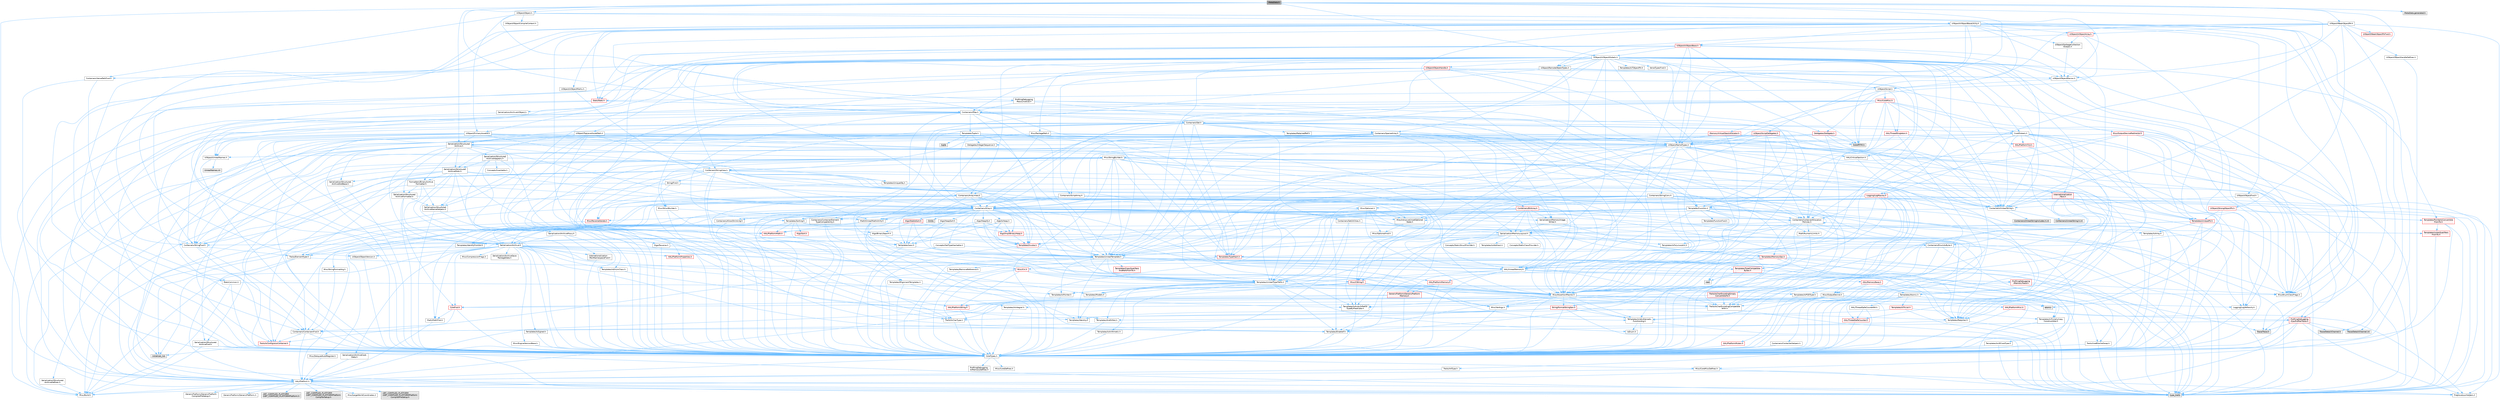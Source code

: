 digraph "MetaData.h"
{
 // INTERACTIVE_SVG=YES
 // LATEX_PDF_SIZE
  bgcolor="transparent";
  edge [fontname=Helvetica,fontsize=10,labelfontname=Helvetica,labelfontsize=10];
  node [fontname=Helvetica,fontsize=10,shape=box,height=0.2,width=0.4];
  Node1 [id="Node000001",label="MetaData.h",height=0.2,width=0.4,color="gray40", fillcolor="grey60", style="filled", fontcolor="black",tooltip=" "];
  Node1 -> Node2 [id="edge1_Node000001_Node000002",color="steelblue1",style="solid",tooltip=" "];
  Node2 [id="Node000002",label="Containers/Map.h",height=0.2,width=0.4,color="grey40", fillcolor="white", style="filled",URL="$df/d79/Map_8h.html",tooltip=" "];
  Node2 -> Node3 [id="edge2_Node000002_Node000003",color="steelblue1",style="solid",tooltip=" "];
  Node3 [id="Node000003",label="CoreTypes.h",height=0.2,width=0.4,color="grey40", fillcolor="white", style="filled",URL="$dc/dec/CoreTypes_8h.html",tooltip=" "];
  Node3 -> Node4 [id="edge3_Node000003_Node000004",color="steelblue1",style="solid",tooltip=" "];
  Node4 [id="Node000004",label="HAL/Platform.h",height=0.2,width=0.4,color="grey40", fillcolor="white", style="filled",URL="$d9/dd0/Platform_8h.html",tooltip=" "];
  Node4 -> Node5 [id="edge4_Node000004_Node000005",color="steelblue1",style="solid",tooltip=" "];
  Node5 [id="Node000005",label="Misc/Build.h",height=0.2,width=0.4,color="grey40", fillcolor="white", style="filled",URL="$d3/dbb/Build_8h.html",tooltip=" "];
  Node4 -> Node6 [id="edge5_Node000004_Node000006",color="steelblue1",style="solid",tooltip=" "];
  Node6 [id="Node000006",label="Misc/LargeWorldCoordinates.h",height=0.2,width=0.4,color="grey40", fillcolor="white", style="filled",URL="$d2/dcb/LargeWorldCoordinates_8h.html",tooltip=" "];
  Node4 -> Node7 [id="edge6_Node000004_Node000007",color="steelblue1",style="solid",tooltip=" "];
  Node7 [id="Node000007",label="type_traits",height=0.2,width=0.4,color="grey60", fillcolor="#E0E0E0", style="filled",tooltip=" "];
  Node4 -> Node8 [id="edge7_Node000004_Node000008",color="steelblue1",style="solid",tooltip=" "];
  Node8 [id="Node000008",label="PreprocessorHelpers.h",height=0.2,width=0.4,color="grey40", fillcolor="white", style="filled",URL="$db/ddb/PreprocessorHelpers_8h.html",tooltip=" "];
  Node4 -> Node9 [id="edge8_Node000004_Node000009",color="steelblue1",style="solid",tooltip=" "];
  Node9 [id="Node000009",label="UBT_COMPILED_PLATFORM\l/UBT_COMPILED_PLATFORMPlatform\lCompilerPreSetup.h",height=0.2,width=0.4,color="grey60", fillcolor="#E0E0E0", style="filled",tooltip=" "];
  Node4 -> Node10 [id="edge9_Node000004_Node000010",color="steelblue1",style="solid",tooltip=" "];
  Node10 [id="Node000010",label="GenericPlatform/GenericPlatform\lCompilerPreSetup.h",height=0.2,width=0.4,color="grey40", fillcolor="white", style="filled",URL="$d9/dc8/GenericPlatformCompilerPreSetup_8h.html",tooltip=" "];
  Node4 -> Node11 [id="edge10_Node000004_Node000011",color="steelblue1",style="solid",tooltip=" "];
  Node11 [id="Node000011",label="GenericPlatform/GenericPlatform.h",height=0.2,width=0.4,color="grey40", fillcolor="white", style="filled",URL="$d6/d84/GenericPlatform_8h.html",tooltip=" "];
  Node4 -> Node12 [id="edge11_Node000004_Node000012",color="steelblue1",style="solid",tooltip=" "];
  Node12 [id="Node000012",label="UBT_COMPILED_PLATFORM\l/UBT_COMPILED_PLATFORMPlatform.h",height=0.2,width=0.4,color="grey60", fillcolor="#E0E0E0", style="filled",tooltip=" "];
  Node4 -> Node13 [id="edge12_Node000004_Node000013",color="steelblue1",style="solid",tooltip=" "];
  Node13 [id="Node000013",label="UBT_COMPILED_PLATFORM\l/UBT_COMPILED_PLATFORMPlatform\lCompilerSetup.h",height=0.2,width=0.4,color="grey60", fillcolor="#E0E0E0", style="filled",tooltip=" "];
  Node3 -> Node14 [id="edge13_Node000003_Node000014",color="steelblue1",style="solid",tooltip=" "];
  Node14 [id="Node000014",label="ProfilingDebugging\l/UMemoryDefines.h",height=0.2,width=0.4,color="grey40", fillcolor="white", style="filled",URL="$d2/da2/UMemoryDefines_8h.html",tooltip=" "];
  Node3 -> Node15 [id="edge14_Node000003_Node000015",color="steelblue1",style="solid",tooltip=" "];
  Node15 [id="Node000015",label="Misc/CoreMiscDefines.h",height=0.2,width=0.4,color="grey40", fillcolor="white", style="filled",URL="$da/d38/CoreMiscDefines_8h.html",tooltip=" "];
  Node15 -> Node4 [id="edge15_Node000015_Node000004",color="steelblue1",style="solid",tooltip=" "];
  Node15 -> Node8 [id="edge16_Node000015_Node000008",color="steelblue1",style="solid",tooltip=" "];
  Node3 -> Node16 [id="edge17_Node000003_Node000016",color="steelblue1",style="solid",tooltip=" "];
  Node16 [id="Node000016",label="Misc/CoreDefines.h",height=0.2,width=0.4,color="grey40", fillcolor="white", style="filled",URL="$d3/dd2/CoreDefines_8h.html",tooltip=" "];
  Node2 -> Node17 [id="edge18_Node000002_Node000017",color="steelblue1",style="solid",tooltip=" "];
  Node17 [id="Node000017",label="Algo/Reverse.h",height=0.2,width=0.4,color="grey40", fillcolor="white", style="filled",URL="$d5/d93/Reverse_8h.html",tooltip=" "];
  Node17 -> Node3 [id="edge19_Node000017_Node000003",color="steelblue1",style="solid",tooltip=" "];
  Node17 -> Node18 [id="edge20_Node000017_Node000018",color="steelblue1",style="solid",tooltip=" "];
  Node18 [id="Node000018",label="Templates/UnrealTemplate.h",height=0.2,width=0.4,color="grey40", fillcolor="white", style="filled",URL="$d4/d24/UnrealTemplate_8h.html",tooltip=" "];
  Node18 -> Node3 [id="edge21_Node000018_Node000003",color="steelblue1",style="solid",tooltip=" "];
  Node18 -> Node19 [id="edge22_Node000018_Node000019",color="steelblue1",style="solid",tooltip=" "];
  Node19 [id="Node000019",label="Templates/IsPointer.h",height=0.2,width=0.4,color="grey40", fillcolor="white", style="filled",URL="$d7/d05/IsPointer_8h.html",tooltip=" "];
  Node19 -> Node3 [id="edge23_Node000019_Node000003",color="steelblue1",style="solid",tooltip=" "];
  Node18 -> Node20 [id="edge24_Node000018_Node000020",color="steelblue1",style="solid",tooltip=" "];
  Node20 [id="Node000020",label="HAL/UnrealMemory.h",height=0.2,width=0.4,color="grey40", fillcolor="white", style="filled",URL="$d9/d96/UnrealMemory_8h.html",tooltip=" "];
  Node20 -> Node3 [id="edge25_Node000020_Node000003",color="steelblue1",style="solid",tooltip=" "];
  Node20 -> Node21 [id="edge26_Node000020_Node000021",color="steelblue1",style="solid",tooltip=" "];
  Node21 [id="Node000021",label="GenericPlatform/GenericPlatform\lMemory.h",height=0.2,width=0.4,color="red", fillcolor="#FFF0F0", style="filled",URL="$dd/d22/GenericPlatformMemory_8h.html",tooltip=" "];
  Node21 -> Node22 [id="edge27_Node000021_Node000022",color="steelblue1",style="solid",tooltip=" "];
  Node22 [id="Node000022",label="CoreFwd.h",height=0.2,width=0.4,color="red", fillcolor="#FFF0F0", style="filled",URL="$d1/d1e/CoreFwd_8h.html",tooltip=" "];
  Node22 -> Node3 [id="edge28_Node000022_Node000003",color="steelblue1",style="solid",tooltip=" "];
  Node22 -> Node23 [id="edge29_Node000022_Node000023",color="steelblue1",style="solid",tooltip=" "];
  Node23 [id="Node000023",label="Containers/ContainersFwd.h",height=0.2,width=0.4,color="grey40", fillcolor="white", style="filled",URL="$d4/d0a/ContainersFwd_8h.html",tooltip=" "];
  Node23 -> Node4 [id="edge30_Node000023_Node000004",color="steelblue1",style="solid",tooltip=" "];
  Node23 -> Node3 [id="edge31_Node000023_Node000003",color="steelblue1",style="solid",tooltip=" "];
  Node23 -> Node24 [id="edge32_Node000023_Node000024",color="steelblue1",style="solid",tooltip=" "];
  Node24 [id="Node000024",label="Traits/IsContiguousContainer.h",height=0.2,width=0.4,color="red", fillcolor="#FFF0F0", style="filled",URL="$d5/d3c/IsContiguousContainer_8h.html",tooltip=" "];
  Node24 -> Node3 [id="edge33_Node000024_Node000003",color="steelblue1",style="solid",tooltip=" "];
  Node24 -> Node26 [id="edge34_Node000024_Node000026",color="steelblue1",style="solid",tooltip=" "];
  Node26 [id="Node000026",label="initializer_list",height=0.2,width=0.4,color="grey60", fillcolor="#E0E0E0", style="filled",tooltip=" "];
  Node22 -> Node27 [id="edge35_Node000022_Node000027",color="steelblue1",style="solid",tooltip=" "];
  Node27 [id="Node000027",label="Math/MathFwd.h",height=0.2,width=0.4,color="grey40", fillcolor="white", style="filled",URL="$d2/d10/MathFwd_8h.html",tooltip=" "];
  Node27 -> Node4 [id="edge36_Node000027_Node000004",color="steelblue1",style="solid",tooltip=" "];
  Node21 -> Node3 [id="edge37_Node000021_Node000003",color="steelblue1",style="solid",tooltip=" "];
  Node21 -> Node29 [id="edge38_Node000021_Node000029",color="steelblue1",style="solid",tooltip=" "];
  Node29 [id="Node000029",label="HAL/PlatformString.h",height=0.2,width=0.4,color="red", fillcolor="#FFF0F0", style="filled",URL="$db/db5/PlatformString_8h.html",tooltip=" "];
  Node29 -> Node3 [id="edge39_Node000029_Node000003",color="steelblue1",style="solid",tooltip=" "];
  Node20 -> Node33 [id="edge40_Node000020_Node000033",color="steelblue1",style="solid",tooltip=" "];
  Node33 [id="Node000033",label="HAL/MemoryBase.h",height=0.2,width=0.4,color="red", fillcolor="#FFF0F0", style="filled",URL="$d6/d9f/MemoryBase_8h.html",tooltip=" "];
  Node33 -> Node3 [id="edge41_Node000033_Node000003",color="steelblue1",style="solid",tooltip=" "];
  Node33 -> Node77 [id="edge42_Node000033_Node000077",color="steelblue1",style="solid",tooltip=" "];
  Node77 [id="Node000077",label="Misc/OutputDevice.h",height=0.2,width=0.4,color="grey40", fillcolor="white", style="filled",URL="$d7/d32/OutputDevice_8h.html",tooltip=" "];
  Node77 -> Node22 [id="edge43_Node000077_Node000022",color="steelblue1",style="solid",tooltip=" "];
  Node77 -> Node3 [id="edge44_Node000077_Node000003",color="steelblue1",style="solid",tooltip=" "];
  Node77 -> Node78 [id="edge45_Node000077_Node000078",color="steelblue1",style="solid",tooltip=" "];
  Node78 [id="Node000078",label="Logging/LogVerbosity.h",height=0.2,width=0.4,color="grey40", fillcolor="white", style="filled",URL="$d2/d8f/LogVerbosity_8h.html",tooltip=" "];
  Node78 -> Node3 [id="edge46_Node000078_Node000003",color="steelblue1",style="solid",tooltip=" "];
  Node77 -> Node69 [id="edge47_Node000077_Node000069",color="steelblue1",style="solid",tooltip=" "];
  Node69 [id="Node000069",label="Misc/VarArgs.h",height=0.2,width=0.4,color="grey40", fillcolor="white", style="filled",URL="$d5/d6f/VarArgs_8h.html",tooltip=" "];
  Node69 -> Node3 [id="edge48_Node000069_Node000003",color="steelblue1",style="solid",tooltip=" "];
  Node77 -> Node64 [id="edge49_Node000077_Node000064",color="steelblue1",style="solid",tooltip=" "];
  Node64 [id="Node000064",label="Templates/IsArrayOrRefOf\lTypeByPredicate.h",height=0.2,width=0.4,color="grey40", fillcolor="white", style="filled",URL="$d6/da1/IsArrayOrRefOfTypeByPredicate_8h.html",tooltip=" "];
  Node64 -> Node3 [id="edge50_Node000064_Node000003",color="steelblue1",style="solid",tooltip=" "];
  Node77 -> Node65 [id="edge51_Node000077_Node000065",color="steelblue1",style="solid",tooltip=" "];
  Node65 [id="Node000065",label="Templates/IsValidVariadic\lFunctionArg.h",height=0.2,width=0.4,color="grey40", fillcolor="white", style="filled",URL="$d0/dc8/IsValidVariadicFunctionArg_8h.html",tooltip=" "];
  Node65 -> Node3 [id="edge52_Node000065_Node000003",color="steelblue1",style="solid",tooltip=" "];
  Node65 -> Node66 [id="edge53_Node000065_Node000066",color="steelblue1",style="solid",tooltip=" "];
  Node66 [id="Node000066",label="IsEnum.h",height=0.2,width=0.4,color="grey40", fillcolor="white", style="filled",URL="$d4/de5/IsEnum_8h.html",tooltip=" "];
  Node65 -> Node7 [id="edge54_Node000065_Node000007",color="steelblue1",style="solid",tooltip=" "];
  Node77 -> Node67 [id="edge55_Node000077_Node000067",color="steelblue1",style="solid",tooltip=" "];
  Node67 [id="Node000067",label="Traits/IsCharEncodingCompatible\lWith.h",height=0.2,width=0.4,color="grey40", fillcolor="white", style="filled",URL="$df/dd1/IsCharEncodingCompatibleWith_8h.html",tooltip=" "];
  Node67 -> Node7 [id="edge56_Node000067_Node000007",color="steelblue1",style="solid",tooltip=" "];
  Node67 -> Node68 [id="edge57_Node000067_Node000068",color="steelblue1",style="solid",tooltip=" "];
  Node68 [id="Node000068",label="Traits/IsCharType.h",height=0.2,width=0.4,color="grey40", fillcolor="white", style="filled",URL="$db/d51/IsCharType_8h.html",tooltip=" "];
  Node68 -> Node3 [id="edge58_Node000068_Node000003",color="steelblue1",style="solid",tooltip=" "];
  Node33 -> Node79 [id="edge59_Node000033_Node000079",color="steelblue1",style="solid",tooltip=" "];
  Node79 [id="Node000079",label="Templates/Atomic.h",height=0.2,width=0.4,color="grey40", fillcolor="white", style="filled",URL="$d3/d91/Atomic_8h.html",tooltip=" "];
  Node79 -> Node80 [id="edge60_Node000079_Node000080",color="steelblue1",style="solid",tooltip=" "];
  Node80 [id="Node000080",label="HAL/ThreadSafeCounter.h",height=0.2,width=0.4,color="red", fillcolor="#FFF0F0", style="filled",URL="$dc/dc9/ThreadSafeCounter_8h.html",tooltip=" "];
  Node80 -> Node3 [id="edge61_Node000080_Node000003",color="steelblue1",style="solid",tooltip=" "];
  Node79 -> Node81 [id="edge62_Node000079_Node000081",color="steelblue1",style="solid",tooltip=" "];
  Node81 [id="Node000081",label="HAL/ThreadSafeCounter64.h",height=0.2,width=0.4,color="grey40", fillcolor="white", style="filled",URL="$d0/d12/ThreadSafeCounter64_8h.html",tooltip=" "];
  Node81 -> Node3 [id="edge63_Node000081_Node000003",color="steelblue1",style="solid",tooltip=" "];
  Node81 -> Node80 [id="edge64_Node000081_Node000080",color="steelblue1",style="solid",tooltip=" "];
  Node79 -> Node82 [id="edge65_Node000079_Node000082",color="steelblue1",style="solid",tooltip=" "];
  Node82 [id="Node000082",label="Templates/IsIntegral.h",height=0.2,width=0.4,color="grey40", fillcolor="white", style="filled",URL="$da/d64/IsIntegral_8h.html",tooltip=" "];
  Node82 -> Node3 [id="edge66_Node000082_Node000003",color="steelblue1",style="solid",tooltip=" "];
  Node79 -> Node83 [id="edge67_Node000079_Node000083",color="steelblue1",style="solid",tooltip=" "];
  Node83 [id="Node000083",label="Templates/IsTrivial.h",height=0.2,width=0.4,color="red", fillcolor="#FFF0F0", style="filled",URL="$da/d4c/IsTrivial_8h.html",tooltip=" "];
  Node83 -> Node84 [id="edge68_Node000083_Node000084",color="steelblue1",style="solid",tooltip=" "];
  Node84 [id="Node000084",label="Templates/AndOrNot.h",height=0.2,width=0.4,color="grey40", fillcolor="white", style="filled",URL="$db/d0a/AndOrNot_8h.html",tooltip=" "];
  Node84 -> Node3 [id="edge69_Node000084_Node000003",color="steelblue1",style="solid",tooltip=" "];
  Node83 -> Node85 [id="edge70_Node000083_Node000085",color="steelblue1",style="solid",tooltip=" "];
  Node85 [id="Node000085",label="Templates/IsTriviallyCopy\lConstructible.h",height=0.2,width=0.4,color="grey40", fillcolor="white", style="filled",URL="$d3/d78/IsTriviallyCopyConstructible_8h.html",tooltip=" "];
  Node85 -> Node3 [id="edge71_Node000085_Node000003",color="steelblue1",style="solid",tooltip=" "];
  Node85 -> Node7 [id="edge72_Node000085_Node000007",color="steelblue1",style="solid",tooltip=" "];
  Node83 -> Node7 [id="edge73_Node000083_Node000007",color="steelblue1",style="solid",tooltip=" "];
  Node79 -> Node87 [id="edge74_Node000079_Node000087",color="steelblue1",style="solid",tooltip=" "];
  Node87 [id="Node000087",label="Traits/IntType.h",height=0.2,width=0.4,color="grey40", fillcolor="white", style="filled",URL="$d7/deb/IntType_8h.html",tooltip=" "];
  Node87 -> Node4 [id="edge75_Node000087_Node000004",color="steelblue1",style="solid",tooltip=" "];
  Node79 -> Node76 [id="edge76_Node000079_Node000076",color="steelblue1",style="solid",tooltip=" "];
  Node76 [id="Node000076",label="atomic",height=0.2,width=0.4,color="grey60", fillcolor="#E0E0E0", style="filled",tooltip=" "];
  Node20 -> Node88 [id="edge77_Node000020_Node000088",color="steelblue1",style="solid",tooltip=" "];
  Node88 [id="Node000088",label="HAL/PlatformMemory.h",height=0.2,width=0.4,color="red", fillcolor="#FFF0F0", style="filled",URL="$de/d68/PlatformMemory_8h.html",tooltip=" "];
  Node88 -> Node3 [id="edge78_Node000088_Node000003",color="steelblue1",style="solid",tooltip=" "];
  Node88 -> Node21 [id="edge79_Node000088_Node000021",color="steelblue1",style="solid",tooltip=" "];
  Node20 -> Node90 [id="edge80_Node000020_Node000090",color="steelblue1",style="solid",tooltip=" "];
  Node90 [id="Node000090",label="ProfilingDebugging\l/MemoryTrace.h",height=0.2,width=0.4,color="red", fillcolor="#FFF0F0", style="filled",URL="$da/dd7/MemoryTrace_8h.html",tooltip=" "];
  Node90 -> Node4 [id="edge81_Node000090_Node000004",color="steelblue1",style="solid",tooltip=" "];
  Node90 -> Node54 [id="edge82_Node000090_Node000054",color="steelblue1",style="solid",tooltip=" "];
  Node54 [id="Node000054",label="Misc/EnumClassFlags.h",height=0.2,width=0.4,color="grey40", fillcolor="white", style="filled",URL="$d8/de7/EnumClassFlags_8h.html",tooltip=" "];
  Node90 -> Node62 [id="edge83_Node000090_Node000062",color="steelblue1",style="solid",tooltip=" "];
  Node62 [id="Node000062",label="Trace/Trace.h",height=0.2,width=0.4,color="grey60", fillcolor="#E0E0E0", style="filled",tooltip=" "];
  Node20 -> Node19 [id="edge84_Node000020_Node000019",color="steelblue1",style="solid",tooltip=" "];
  Node18 -> Node91 [id="edge85_Node000018_Node000091",color="steelblue1",style="solid",tooltip=" "];
  Node91 [id="Node000091",label="Templates/CopyQualifiers\lAndRefsFromTo.h",height=0.2,width=0.4,color="red", fillcolor="#FFF0F0", style="filled",URL="$d3/db3/CopyQualifiersAndRefsFromTo_8h.html",tooltip=" "];
  Node18 -> Node93 [id="edge86_Node000018_Node000093",color="steelblue1",style="solid",tooltip=" "];
  Node93 [id="Node000093",label="Templates/UnrealTypeTraits.h",height=0.2,width=0.4,color="grey40", fillcolor="white", style="filled",URL="$d2/d2d/UnrealTypeTraits_8h.html",tooltip=" "];
  Node93 -> Node3 [id="edge87_Node000093_Node000003",color="steelblue1",style="solid",tooltip=" "];
  Node93 -> Node19 [id="edge88_Node000093_Node000019",color="steelblue1",style="solid",tooltip=" "];
  Node93 -> Node46 [id="edge89_Node000093_Node000046",color="steelblue1",style="solid",tooltip=" "];
  Node46 [id="Node000046",label="Misc/AssertionMacros.h",height=0.2,width=0.4,color="grey40", fillcolor="white", style="filled",URL="$d0/dfa/AssertionMacros_8h.html",tooltip=" "];
  Node46 -> Node3 [id="edge90_Node000046_Node000003",color="steelblue1",style="solid",tooltip=" "];
  Node46 -> Node4 [id="edge91_Node000046_Node000004",color="steelblue1",style="solid",tooltip=" "];
  Node46 -> Node47 [id="edge92_Node000046_Node000047",color="steelblue1",style="solid",tooltip=" "];
  Node47 [id="Node000047",label="HAL/PlatformMisc.h",height=0.2,width=0.4,color="red", fillcolor="#FFF0F0", style="filled",URL="$d0/df5/PlatformMisc_8h.html",tooltip=" "];
  Node47 -> Node3 [id="edge93_Node000047_Node000003",color="steelblue1",style="solid",tooltip=" "];
  Node47 -> Node58 [id="edge94_Node000047_Node000058",color="steelblue1",style="solid",tooltip=" "];
  Node58 [id="Node000058",label="ProfilingDebugging\l/CpuProfilerTrace.h",height=0.2,width=0.4,color="red", fillcolor="#FFF0F0", style="filled",URL="$da/dcb/CpuProfilerTrace_8h.html",tooltip=" "];
  Node58 -> Node3 [id="edge95_Node000058_Node000003",color="steelblue1",style="solid",tooltip=" "];
  Node58 -> Node23 [id="edge96_Node000058_Node000023",color="steelblue1",style="solid",tooltip=" "];
  Node58 -> Node8 [id="edge97_Node000058_Node000008",color="steelblue1",style="solid",tooltip=" "];
  Node58 -> Node5 [id="edge98_Node000058_Node000005",color="steelblue1",style="solid",tooltip=" "];
  Node58 -> Node60 [id="edge99_Node000058_Node000060",color="steelblue1",style="solid",tooltip=" "];
  Node60 [id="Node000060",label="Trace/Detail/Channel.h",height=0.2,width=0.4,color="grey60", fillcolor="#E0E0E0", style="filled",tooltip=" "];
  Node58 -> Node61 [id="edge100_Node000058_Node000061",color="steelblue1",style="solid",tooltip=" "];
  Node61 [id="Node000061",label="Trace/Detail/Channel.inl",height=0.2,width=0.4,color="grey60", fillcolor="#E0E0E0", style="filled",tooltip=" "];
  Node58 -> Node62 [id="edge101_Node000058_Node000062",color="steelblue1",style="solid",tooltip=" "];
  Node46 -> Node8 [id="edge102_Node000046_Node000008",color="steelblue1",style="solid",tooltip=" "];
  Node46 -> Node63 [id="edge103_Node000046_Node000063",color="steelblue1",style="solid",tooltip=" "];
  Node63 [id="Node000063",label="Templates/EnableIf.h",height=0.2,width=0.4,color="grey40", fillcolor="white", style="filled",URL="$d7/d60/EnableIf_8h.html",tooltip=" "];
  Node63 -> Node3 [id="edge104_Node000063_Node000003",color="steelblue1",style="solid",tooltip=" "];
  Node46 -> Node64 [id="edge105_Node000046_Node000064",color="steelblue1",style="solid",tooltip=" "];
  Node46 -> Node65 [id="edge106_Node000046_Node000065",color="steelblue1",style="solid",tooltip=" "];
  Node46 -> Node67 [id="edge107_Node000046_Node000067",color="steelblue1",style="solid",tooltip=" "];
  Node46 -> Node69 [id="edge108_Node000046_Node000069",color="steelblue1",style="solid",tooltip=" "];
  Node46 -> Node70 [id="edge109_Node000046_Node000070",color="steelblue1",style="solid",tooltip=" "];
  Node70 [id="Node000070",label="String/FormatStringSan.h",height=0.2,width=0.4,color="red", fillcolor="#FFF0F0", style="filled",URL="$d3/d8b/FormatStringSan_8h.html",tooltip=" "];
  Node70 -> Node7 [id="edge110_Node000070_Node000007",color="steelblue1",style="solid",tooltip=" "];
  Node70 -> Node3 [id="edge111_Node000070_Node000003",color="steelblue1",style="solid",tooltip=" "];
  Node70 -> Node71 [id="edge112_Node000070_Node000071",color="steelblue1",style="solid",tooltip=" "];
  Node71 [id="Node000071",label="Templates/Requires.h",height=0.2,width=0.4,color="grey40", fillcolor="white", style="filled",URL="$dc/d96/Requires_8h.html",tooltip=" "];
  Node71 -> Node63 [id="edge113_Node000071_Node000063",color="steelblue1",style="solid",tooltip=" "];
  Node71 -> Node7 [id="edge114_Node000071_Node000007",color="steelblue1",style="solid",tooltip=" "];
  Node70 -> Node72 [id="edge115_Node000070_Node000072",color="steelblue1",style="solid",tooltip=" "];
  Node72 [id="Node000072",label="Templates/Identity.h",height=0.2,width=0.4,color="grey40", fillcolor="white", style="filled",URL="$d0/dd5/Identity_8h.html",tooltip=" "];
  Node70 -> Node65 [id="edge116_Node000070_Node000065",color="steelblue1",style="solid",tooltip=" "];
  Node70 -> Node68 [id="edge117_Node000070_Node000068",color="steelblue1",style="solid",tooltip=" "];
  Node70 -> Node23 [id="edge118_Node000070_Node000023",color="steelblue1",style="solid",tooltip=" "];
  Node46 -> Node76 [id="edge119_Node000046_Node000076",color="steelblue1",style="solid",tooltip=" "];
  Node93 -> Node84 [id="edge120_Node000093_Node000084",color="steelblue1",style="solid",tooltip=" "];
  Node93 -> Node63 [id="edge121_Node000093_Node000063",color="steelblue1",style="solid",tooltip=" "];
  Node93 -> Node94 [id="edge122_Node000093_Node000094",color="steelblue1",style="solid",tooltip=" "];
  Node94 [id="Node000094",label="Templates/IsArithmetic.h",height=0.2,width=0.4,color="grey40", fillcolor="white", style="filled",URL="$d2/d5d/IsArithmetic_8h.html",tooltip=" "];
  Node94 -> Node3 [id="edge123_Node000094_Node000003",color="steelblue1",style="solid",tooltip=" "];
  Node93 -> Node66 [id="edge124_Node000093_Node000066",color="steelblue1",style="solid",tooltip=" "];
  Node93 -> Node95 [id="edge125_Node000093_Node000095",color="steelblue1",style="solid",tooltip=" "];
  Node95 [id="Node000095",label="Templates/Models.h",height=0.2,width=0.4,color="grey40", fillcolor="white", style="filled",URL="$d3/d0c/Models_8h.html",tooltip=" "];
  Node95 -> Node72 [id="edge126_Node000095_Node000072",color="steelblue1",style="solid",tooltip=" "];
  Node93 -> Node96 [id="edge127_Node000093_Node000096",color="steelblue1",style="solid",tooltip=" "];
  Node96 [id="Node000096",label="Templates/IsPODType.h",height=0.2,width=0.4,color="grey40", fillcolor="white", style="filled",URL="$d7/db1/IsPODType_8h.html",tooltip=" "];
  Node96 -> Node3 [id="edge128_Node000096_Node000003",color="steelblue1",style="solid",tooltip=" "];
  Node93 -> Node97 [id="edge129_Node000093_Node000097",color="steelblue1",style="solid",tooltip=" "];
  Node97 [id="Node000097",label="Templates/IsUECoreType.h",height=0.2,width=0.4,color="grey40", fillcolor="white", style="filled",URL="$d1/db8/IsUECoreType_8h.html",tooltip=" "];
  Node97 -> Node3 [id="edge130_Node000097_Node000003",color="steelblue1",style="solid",tooltip=" "];
  Node97 -> Node7 [id="edge131_Node000097_Node000007",color="steelblue1",style="solid",tooltip=" "];
  Node93 -> Node85 [id="edge132_Node000093_Node000085",color="steelblue1",style="solid",tooltip=" "];
  Node18 -> Node98 [id="edge133_Node000018_Node000098",color="steelblue1",style="solid",tooltip=" "];
  Node98 [id="Node000098",label="Templates/RemoveReference.h",height=0.2,width=0.4,color="grey40", fillcolor="white", style="filled",URL="$da/dbe/RemoveReference_8h.html",tooltip=" "];
  Node98 -> Node3 [id="edge134_Node000098_Node000003",color="steelblue1",style="solid",tooltip=" "];
  Node18 -> Node71 [id="edge135_Node000018_Node000071",color="steelblue1",style="solid",tooltip=" "];
  Node18 -> Node99 [id="edge136_Node000018_Node000099",color="steelblue1",style="solid",tooltip=" "];
  Node99 [id="Node000099",label="Templates/TypeCompatible\lBytes.h",height=0.2,width=0.4,color="red", fillcolor="#FFF0F0", style="filled",URL="$df/d0a/TypeCompatibleBytes_8h.html",tooltip=" "];
  Node99 -> Node3 [id="edge137_Node000099_Node000003",color="steelblue1",style="solid",tooltip=" "];
  Node99 -> Node38 [id="edge138_Node000099_Node000038",color="steelblue1",style="solid",tooltip=" "];
  Node38 [id="Node000038",label="new",height=0.2,width=0.4,color="grey60", fillcolor="#E0E0E0", style="filled",tooltip=" "];
  Node99 -> Node7 [id="edge139_Node000099_Node000007",color="steelblue1",style="solid",tooltip=" "];
  Node18 -> Node72 [id="edge140_Node000018_Node000072",color="steelblue1",style="solid",tooltip=" "];
  Node18 -> Node24 [id="edge141_Node000018_Node000024",color="steelblue1",style="solid",tooltip=" "];
  Node18 -> Node100 [id="edge142_Node000018_Node000100",color="steelblue1",style="solid",tooltip=" "];
  Node100 [id="Node000100",label="Traits/UseBitwiseSwap.h",height=0.2,width=0.4,color="grey40", fillcolor="white", style="filled",URL="$db/df3/UseBitwiseSwap_8h.html",tooltip=" "];
  Node100 -> Node3 [id="edge143_Node000100_Node000003",color="steelblue1",style="solid",tooltip=" "];
  Node100 -> Node7 [id="edge144_Node000100_Node000007",color="steelblue1",style="solid",tooltip=" "];
  Node18 -> Node7 [id="edge145_Node000018_Node000007",color="steelblue1",style="solid",tooltip=" "];
  Node2 -> Node101 [id="edge146_Node000002_Node000101",color="steelblue1",style="solid",tooltip=" "];
  Node101 [id="Node000101",label="Containers/ContainerElement\lTypeCompatibility.h",height=0.2,width=0.4,color="grey40", fillcolor="white", style="filled",URL="$df/ddf/ContainerElementTypeCompatibility_8h.html",tooltip=" "];
  Node101 -> Node3 [id="edge147_Node000101_Node000003",color="steelblue1",style="solid",tooltip=" "];
  Node101 -> Node93 [id="edge148_Node000101_Node000093",color="steelblue1",style="solid",tooltip=" "];
  Node2 -> Node102 [id="edge149_Node000002_Node000102",color="steelblue1",style="solid",tooltip=" "];
  Node102 [id="Node000102",label="Containers/Set.h",height=0.2,width=0.4,color="grey40", fillcolor="white", style="filled",URL="$d4/d45/Set_8h.html",tooltip=" "];
  Node102 -> Node103 [id="edge150_Node000102_Node000103",color="steelblue1",style="solid",tooltip=" "];
  Node103 [id="Node000103",label="Containers/ContainerAllocation\lPolicies.h",height=0.2,width=0.4,color="grey40", fillcolor="white", style="filled",URL="$d7/dff/ContainerAllocationPolicies_8h.html",tooltip=" "];
  Node103 -> Node3 [id="edge151_Node000103_Node000003",color="steelblue1",style="solid",tooltip=" "];
  Node103 -> Node104 [id="edge152_Node000103_Node000104",color="steelblue1",style="solid",tooltip=" "];
  Node104 [id="Node000104",label="Containers/ContainerHelpers.h",height=0.2,width=0.4,color="grey40", fillcolor="white", style="filled",URL="$d7/d33/ContainerHelpers_8h.html",tooltip=" "];
  Node104 -> Node3 [id="edge153_Node000104_Node000003",color="steelblue1",style="solid",tooltip=" "];
  Node103 -> Node103 [id="edge154_Node000103_Node000103",color="steelblue1",style="solid",tooltip=" "];
  Node103 -> Node105 [id="edge155_Node000103_Node000105",color="steelblue1",style="solid",tooltip=" "];
  Node105 [id="Node000105",label="HAL/PlatformMath.h",height=0.2,width=0.4,color="red", fillcolor="#FFF0F0", style="filled",URL="$dc/d53/PlatformMath_8h.html",tooltip=" "];
  Node105 -> Node3 [id="edge156_Node000105_Node000003",color="steelblue1",style="solid",tooltip=" "];
  Node103 -> Node20 [id="edge157_Node000103_Node000020",color="steelblue1",style="solid",tooltip=" "];
  Node103 -> Node52 [id="edge158_Node000103_Node000052",color="steelblue1",style="solid",tooltip=" "];
  Node52 [id="Node000052",label="Math/NumericLimits.h",height=0.2,width=0.4,color="grey40", fillcolor="white", style="filled",URL="$df/d1b/NumericLimits_8h.html",tooltip=" "];
  Node52 -> Node3 [id="edge159_Node000052_Node000003",color="steelblue1",style="solid",tooltip=" "];
  Node103 -> Node46 [id="edge160_Node000103_Node000046",color="steelblue1",style="solid",tooltip=" "];
  Node103 -> Node113 [id="edge161_Node000103_Node000113",color="steelblue1",style="solid",tooltip=" "];
  Node113 [id="Node000113",label="Templates/IsPolymorphic.h",height=0.2,width=0.4,color="grey40", fillcolor="white", style="filled",URL="$dc/d20/IsPolymorphic_8h.html",tooltip=" "];
  Node103 -> Node114 [id="edge162_Node000103_Node000114",color="steelblue1",style="solid",tooltip=" "];
  Node114 [id="Node000114",label="Templates/MemoryOps.h",height=0.2,width=0.4,color="red", fillcolor="#FFF0F0", style="filled",URL="$db/dea/MemoryOps_8h.html",tooltip=" "];
  Node114 -> Node3 [id="edge163_Node000114_Node000003",color="steelblue1",style="solid",tooltip=" "];
  Node114 -> Node20 [id="edge164_Node000114_Node000020",color="steelblue1",style="solid",tooltip=" "];
  Node114 -> Node85 [id="edge165_Node000114_Node000085",color="steelblue1",style="solid",tooltip=" "];
  Node114 -> Node71 [id="edge166_Node000114_Node000071",color="steelblue1",style="solid",tooltip=" "];
  Node114 -> Node93 [id="edge167_Node000114_Node000093",color="steelblue1",style="solid",tooltip=" "];
  Node114 -> Node100 [id="edge168_Node000114_Node000100",color="steelblue1",style="solid",tooltip=" "];
  Node114 -> Node38 [id="edge169_Node000114_Node000038",color="steelblue1",style="solid",tooltip=" "];
  Node114 -> Node7 [id="edge170_Node000114_Node000007",color="steelblue1",style="solid",tooltip=" "];
  Node103 -> Node99 [id="edge171_Node000103_Node000099",color="steelblue1",style="solid",tooltip=" "];
  Node103 -> Node7 [id="edge172_Node000103_Node000007",color="steelblue1",style="solid",tooltip=" "];
  Node102 -> Node101 [id="edge173_Node000102_Node000101",color="steelblue1",style="solid",tooltip=" "];
  Node102 -> Node115 [id="edge174_Node000102_Node000115",color="steelblue1",style="solid",tooltip=" "];
  Node115 [id="Node000115",label="Containers/SetUtilities.h",height=0.2,width=0.4,color="grey40", fillcolor="white", style="filled",URL="$dc/de5/SetUtilities_8h.html",tooltip=" "];
  Node115 -> Node3 [id="edge175_Node000115_Node000003",color="steelblue1",style="solid",tooltip=" "];
  Node115 -> Node116 [id="edge176_Node000115_Node000116",color="steelblue1",style="solid",tooltip=" "];
  Node116 [id="Node000116",label="Serialization/MemoryLayout.h",height=0.2,width=0.4,color="grey40", fillcolor="white", style="filled",URL="$d7/d66/MemoryLayout_8h.html",tooltip=" "];
  Node116 -> Node117 [id="edge177_Node000116_Node000117",color="steelblue1",style="solid",tooltip=" "];
  Node117 [id="Node000117",label="Concepts/StaticClassProvider.h",height=0.2,width=0.4,color="grey40", fillcolor="white", style="filled",URL="$dd/d83/StaticClassProvider_8h.html",tooltip=" "];
  Node116 -> Node118 [id="edge178_Node000116_Node000118",color="steelblue1",style="solid",tooltip=" "];
  Node118 [id="Node000118",label="Concepts/StaticStructProvider.h",height=0.2,width=0.4,color="grey40", fillcolor="white", style="filled",URL="$d5/d77/StaticStructProvider_8h.html",tooltip=" "];
  Node116 -> Node119 [id="edge179_Node000116_Node000119",color="steelblue1",style="solid",tooltip=" "];
  Node119 [id="Node000119",label="Containers/EnumAsByte.h",height=0.2,width=0.4,color="grey40", fillcolor="white", style="filled",URL="$d6/d9a/EnumAsByte_8h.html",tooltip=" "];
  Node119 -> Node3 [id="edge180_Node000119_Node000003",color="steelblue1",style="solid",tooltip=" "];
  Node119 -> Node96 [id="edge181_Node000119_Node000096",color="steelblue1",style="solid",tooltip=" "];
  Node119 -> Node120 [id="edge182_Node000119_Node000120",color="steelblue1",style="solid",tooltip=" "];
  Node120 [id="Node000120",label="Templates/TypeHash.h",height=0.2,width=0.4,color="red", fillcolor="#FFF0F0", style="filled",URL="$d1/d62/TypeHash_8h.html",tooltip=" "];
  Node120 -> Node3 [id="edge183_Node000120_Node000003",color="steelblue1",style="solid",tooltip=" "];
  Node120 -> Node71 [id="edge184_Node000120_Node000071",color="steelblue1",style="solid",tooltip=" "];
  Node120 -> Node121 [id="edge185_Node000120_Node000121",color="steelblue1",style="solid",tooltip=" "];
  Node121 [id="Node000121",label="Misc/Crc.h",height=0.2,width=0.4,color="red", fillcolor="#FFF0F0", style="filled",URL="$d4/dd2/Crc_8h.html",tooltip=" "];
  Node121 -> Node3 [id="edge186_Node000121_Node000003",color="steelblue1",style="solid",tooltip=" "];
  Node121 -> Node29 [id="edge187_Node000121_Node000029",color="steelblue1",style="solid",tooltip=" "];
  Node121 -> Node46 [id="edge188_Node000121_Node000046",color="steelblue1",style="solid",tooltip=" "];
  Node121 -> Node122 [id="edge189_Node000121_Node000122",color="steelblue1",style="solid",tooltip=" "];
  Node122 [id="Node000122",label="Misc/CString.h",height=0.2,width=0.4,color="red", fillcolor="#FFF0F0", style="filled",URL="$d2/d49/CString_8h.html",tooltip=" "];
  Node122 -> Node3 [id="edge190_Node000122_Node000003",color="steelblue1",style="solid",tooltip=" "];
  Node122 -> Node29 [id="edge191_Node000122_Node000029",color="steelblue1",style="solid",tooltip=" "];
  Node122 -> Node46 [id="edge192_Node000122_Node000046",color="steelblue1",style="solid",tooltip=" "];
  Node122 -> Node69 [id="edge193_Node000122_Node000069",color="steelblue1",style="solid",tooltip=" "];
  Node122 -> Node64 [id="edge194_Node000122_Node000064",color="steelblue1",style="solid",tooltip=" "];
  Node122 -> Node65 [id="edge195_Node000122_Node000065",color="steelblue1",style="solid",tooltip=" "];
  Node122 -> Node67 [id="edge196_Node000122_Node000067",color="steelblue1",style="solid",tooltip=" "];
  Node121 -> Node93 [id="edge197_Node000121_Node000093",color="steelblue1",style="solid",tooltip=" "];
  Node121 -> Node68 [id="edge198_Node000121_Node000068",color="steelblue1",style="solid",tooltip=" "];
  Node120 -> Node7 [id="edge199_Node000120_Node000007",color="steelblue1",style="solid",tooltip=" "];
  Node116 -> Node49 [id="edge200_Node000116_Node000049",color="steelblue1",style="solid",tooltip=" "];
  Node49 [id="Node000049",label="Containers/StringFwd.h",height=0.2,width=0.4,color="grey40", fillcolor="white", style="filled",URL="$df/d37/StringFwd_8h.html",tooltip=" "];
  Node49 -> Node3 [id="edge201_Node000049_Node000003",color="steelblue1",style="solid",tooltip=" "];
  Node49 -> Node50 [id="edge202_Node000049_Node000050",color="steelblue1",style="solid",tooltip=" "];
  Node50 [id="Node000050",label="Traits/ElementType.h",height=0.2,width=0.4,color="grey40", fillcolor="white", style="filled",URL="$d5/d4f/ElementType_8h.html",tooltip=" "];
  Node50 -> Node4 [id="edge203_Node000050_Node000004",color="steelblue1",style="solid",tooltip=" "];
  Node50 -> Node26 [id="edge204_Node000050_Node000026",color="steelblue1",style="solid",tooltip=" "];
  Node50 -> Node7 [id="edge205_Node000050_Node000007",color="steelblue1",style="solid",tooltip=" "];
  Node49 -> Node24 [id="edge206_Node000049_Node000024",color="steelblue1",style="solid",tooltip=" "];
  Node116 -> Node20 [id="edge207_Node000116_Node000020",color="steelblue1",style="solid",tooltip=" "];
  Node116 -> Node127 [id="edge208_Node000116_Node000127",color="steelblue1",style="solid",tooltip=" "];
  Node127 [id="Node000127",label="Misc/DelayedAutoRegister.h",height=0.2,width=0.4,color="grey40", fillcolor="white", style="filled",URL="$d1/dda/DelayedAutoRegister_8h.html",tooltip=" "];
  Node127 -> Node4 [id="edge209_Node000127_Node000004",color="steelblue1",style="solid",tooltip=" "];
  Node116 -> Node63 [id="edge210_Node000116_Node000063",color="steelblue1",style="solid",tooltip=" "];
  Node116 -> Node128 [id="edge211_Node000116_Node000128",color="steelblue1",style="solid",tooltip=" "];
  Node128 [id="Node000128",label="Templates/IsAbstract.h",height=0.2,width=0.4,color="grey40", fillcolor="white", style="filled",URL="$d8/db7/IsAbstract_8h.html",tooltip=" "];
  Node116 -> Node113 [id="edge212_Node000116_Node000113",color="steelblue1",style="solid",tooltip=" "];
  Node116 -> Node95 [id="edge213_Node000116_Node000095",color="steelblue1",style="solid",tooltip=" "];
  Node116 -> Node18 [id="edge214_Node000116_Node000018",color="steelblue1",style="solid",tooltip=" "];
  Node115 -> Node114 [id="edge215_Node000115_Node000114",color="steelblue1",style="solid",tooltip=" "];
  Node115 -> Node93 [id="edge216_Node000115_Node000093",color="steelblue1",style="solid",tooltip=" "];
  Node102 -> Node129 [id="edge217_Node000102_Node000129",color="steelblue1",style="solid",tooltip=" "];
  Node129 [id="Node000129",label="Containers/SparseArray.h",height=0.2,width=0.4,color="grey40", fillcolor="white", style="filled",URL="$d5/dbf/SparseArray_8h.html",tooltip=" "];
  Node129 -> Node3 [id="edge218_Node000129_Node000003",color="steelblue1",style="solid",tooltip=" "];
  Node129 -> Node46 [id="edge219_Node000129_Node000046",color="steelblue1",style="solid",tooltip=" "];
  Node129 -> Node20 [id="edge220_Node000129_Node000020",color="steelblue1",style="solid",tooltip=" "];
  Node129 -> Node93 [id="edge221_Node000129_Node000093",color="steelblue1",style="solid",tooltip=" "];
  Node129 -> Node18 [id="edge222_Node000129_Node000018",color="steelblue1",style="solid",tooltip=" "];
  Node129 -> Node103 [id="edge223_Node000129_Node000103",color="steelblue1",style="solid",tooltip=" "];
  Node129 -> Node130 [id="edge224_Node000129_Node000130",color="steelblue1",style="solid",tooltip=" "];
  Node130 [id="Node000130",label="Templates/Less.h",height=0.2,width=0.4,color="grey40", fillcolor="white", style="filled",URL="$de/dc8/Less_8h.html",tooltip=" "];
  Node130 -> Node3 [id="edge225_Node000130_Node000003",color="steelblue1",style="solid",tooltip=" "];
  Node130 -> Node18 [id="edge226_Node000130_Node000018",color="steelblue1",style="solid",tooltip=" "];
  Node129 -> Node131 [id="edge227_Node000129_Node000131",color="steelblue1",style="solid",tooltip=" "];
  Node131 [id="Node000131",label="Containers/Array.h",height=0.2,width=0.4,color="grey40", fillcolor="white", style="filled",URL="$df/dd0/Array_8h.html",tooltip=" "];
  Node131 -> Node3 [id="edge228_Node000131_Node000003",color="steelblue1",style="solid",tooltip=" "];
  Node131 -> Node46 [id="edge229_Node000131_Node000046",color="steelblue1",style="solid",tooltip=" "];
  Node131 -> Node132 [id="edge230_Node000131_Node000132",color="steelblue1",style="solid",tooltip=" "];
  Node132 [id="Node000132",label="Misc/IntrusiveUnsetOptional\lState.h",height=0.2,width=0.4,color="grey40", fillcolor="white", style="filled",URL="$d2/d0a/IntrusiveUnsetOptionalState_8h.html",tooltip=" "];
  Node132 -> Node133 [id="edge231_Node000132_Node000133",color="steelblue1",style="solid",tooltip=" "];
  Node133 [id="Node000133",label="Misc/OptionalFwd.h",height=0.2,width=0.4,color="grey40", fillcolor="white", style="filled",URL="$dc/d50/OptionalFwd_8h.html",tooltip=" "];
  Node131 -> Node134 [id="edge232_Node000131_Node000134",color="steelblue1",style="solid",tooltip=" "];
  Node134 [id="Node000134",label="Misc/ReverseIterate.h",height=0.2,width=0.4,color="red", fillcolor="#FFF0F0", style="filled",URL="$db/de3/ReverseIterate_8h.html",tooltip=" "];
  Node134 -> Node4 [id="edge233_Node000134_Node000004",color="steelblue1",style="solid",tooltip=" "];
  Node131 -> Node20 [id="edge234_Node000131_Node000020",color="steelblue1",style="solid",tooltip=" "];
  Node131 -> Node93 [id="edge235_Node000131_Node000093",color="steelblue1",style="solid",tooltip=" "];
  Node131 -> Node18 [id="edge236_Node000131_Node000018",color="steelblue1",style="solid",tooltip=" "];
  Node131 -> Node136 [id="edge237_Node000131_Node000136",color="steelblue1",style="solid",tooltip=" "];
  Node136 [id="Node000136",label="Containers/AllowShrinking.h",height=0.2,width=0.4,color="grey40", fillcolor="white", style="filled",URL="$d7/d1a/AllowShrinking_8h.html",tooltip=" "];
  Node136 -> Node3 [id="edge238_Node000136_Node000003",color="steelblue1",style="solid",tooltip=" "];
  Node131 -> Node103 [id="edge239_Node000131_Node000103",color="steelblue1",style="solid",tooltip=" "];
  Node131 -> Node101 [id="edge240_Node000131_Node000101",color="steelblue1",style="solid",tooltip=" "];
  Node131 -> Node137 [id="edge241_Node000131_Node000137",color="steelblue1",style="solid",tooltip=" "];
  Node137 [id="Node000137",label="Serialization/Archive.h",height=0.2,width=0.4,color="grey40", fillcolor="white", style="filled",URL="$d7/d3b/Archive_8h.html",tooltip=" "];
  Node137 -> Node22 [id="edge242_Node000137_Node000022",color="steelblue1",style="solid",tooltip=" "];
  Node137 -> Node3 [id="edge243_Node000137_Node000003",color="steelblue1",style="solid",tooltip=" "];
  Node137 -> Node138 [id="edge244_Node000137_Node000138",color="steelblue1",style="solid",tooltip=" "];
  Node138 [id="Node000138",label="HAL/PlatformProperties.h",height=0.2,width=0.4,color="red", fillcolor="#FFF0F0", style="filled",URL="$d9/db0/PlatformProperties_8h.html",tooltip=" "];
  Node138 -> Node3 [id="edge245_Node000138_Node000003",color="steelblue1",style="solid",tooltip=" "];
  Node137 -> Node141 [id="edge246_Node000137_Node000141",color="steelblue1",style="solid",tooltip=" "];
  Node141 [id="Node000141",label="Internationalization\l/TextNamespaceFwd.h",height=0.2,width=0.4,color="grey40", fillcolor="white", style="filled",URL="$d8/d97/TextNamespaceFwd_8h.html",tooltip=" "];
  Node141 -> Node3 [id="edge247_Node000141_Node000003",color="steelblue1",style="solid",tooltip=" "];
  Node137 -> Node27 [id="edge248_Node000137_Node000027",color="steelblue1",style="solid",tooltip=" "];
  Node137 -> Node46 [id="edge249_Node000137_Node000046",color="steelblue1",style="solid",tooltip=" "];
  Node137 -> Node5 [id="edge250_Node000137_Node000005",color="steelblue1",style="solid",tooltip=" "];
  Node137 -> Node53 [id="edge251_Node000137_Node000053",color="steelblue1",style="solid",tooltip=" "];
  Node53 [id="Node000053",label="Misc/CompressionFlags.h",height=0.2,width=0.4,color="grey40", fillcolor="white", style="filled",URL="$d9/d76/CompressionFlags_8h.html",tooltip=" "];
  Node137 -> Node142 [id="edge252_Node000137_Node000142",color="steelblue1",style="solid",tooltip=" "];
  Node142 [id="Node000142",label="Misc/EngineVersionBase.h",height=0.2,width=0.4,color="grey40", fillcolor="white", style="filled",URL="$d5/d2b/EngineVersionBase_8h.html",tooltip=" "];
  Node142 -> Node3 [id="edge253_Node000142_Node000003",color="steelblue1",style="solid",tooltip=" "];
  Node137 -> Node69 [id="edge254_Node000137_Node000069",color="steelblue1",style="solid",tooltip=" "];
  Node137 -> Node143 [id="edge255_Node000137_Node000143",color="steelblue1",style="solid",tooltip=" "];
  Node143 [id="Node000143",label="Serialization/ArchiveCook\lData.h",height=0.2,width=0.4,color="grey40", fillcolor="white", style="filled",URL="$dc/db6/ArchiveCookData_8h.html",tooltip=" "];
  Node143 -> Node4 [id="edge256_Node000143_Node000004",color="steelblue1",style="solid",tooltip=" "];
  Node137 -> Node144 [id="edge257_Node000137_Node000144",color="steelblue1",style="solid",tooltip=" "];
  Node144 [id="Node000144",label="Serialization/ArchiveSave\lPackageData.h",height=0.2,width=0.4,color="grey40", fillcolor="white", style="filled",URL="$d1/d37/ArchiveSavePackageData_8h.html",tooltip=" "];
  Node137 -> Node63 [id="edge258_Node000137_Node000063",color="steelblue1",style="solid",tooltip=" "];
  Node137 -> Node64 [id="edge259_Node000137_Node000064",color="steelblue1",style="solid",tooltip=" "];
  Node137 -> Node145 [id="edge260_Node000137_Node000145",color="steelblue1",style="solid",tooltip=" "];
  Node145 [id="Node000145",label="Templates/IsEnumClass.h",height=0.2,width=0.4,color="grey40", fillcolor="white", style="filled",URL="$d7/d15/IsEnumClass_8h.html",tooltip=" "];
  Node145 -> Node3 [id="edge261_Node000145_Node000003",color="steelblue1",style="solid",tooltip=" "];
  Node145 -> Node84 [id="edge262_Node000145_Node000084",color="steelblue1",style="solid",tooltip=" "];
  Node137 -> Node110 [id="edge263_Node000137_Node000110",color="steelblue1",style="solid",tooltip=" "];
  Node110 [id="Node000110",label="Templates/IsSigned.h",height=0.2,width=0.4,color="grey40", fillcolor="white", style="filled",URL="$d8/dd8/IsSigned_8h.html",tooltip=" "];
  Node110 -> Node3 [id="edge264_Node000110_Node000003",color="steelblue1",style="solid",tooltip=" "];
  Node137 -> Node65 [id="edge265_Node000137_Node000065",color="steelblue1",style="solid",tooltip=" "];
  Node137 -> Node18 [id="edge266_Node000137_Node000018",color="steelblue1",style="solid",tooltip=" "];
  Node137 -> Node67 [id="edge267_Node000137_Node000067",color="steelblue1",style="solid",tooltip=" "];
  Node137 -> Node146 [id="edge268_Node000137_Node000146",color="steelblue1",style="solid",tooltip=" "];
  Node146 [id="Node000146",label="UObject/ObjectVersion.h",height=0.2,width=0.4,color="grey40", fillcolor="white", style="filled",URL="$da/d63/ObjectVersion_8h.html",tooltip=" "];
  Node146 -> Node3 [id="edge269_Node000146_Node000003",color="steelblue1",style="solid",tooltip=" "];
  Node131 -> Node147 [id="edge270_Node000131_Node000147",color="steelblue1",style="solid",tooltip=" "];
  Node147 [id="Node000147",label="Serialization/MemoryImage\lWriter.h",height=0.2,width=0.4,color="grey40", fillcolor="white", style="filled",URL="$d0/d08/MemoryImageWriter_8h.html",tooltip=" "];
  Node147 -> Node3 [id="edge271_Node000147_Node000003",color="steelblue1",style="solid",tooltip=" "];
  Node147 -> Node116 [id="edge272_Node000147_Node000116",color="steelblue1",style="solid",tooltip=" "];
  Node131 -> Node148 [id="edge273_Node000131_Node000148",color="steelblue1",style="solid",tooltip=" "];
  Node148 [id="Node000148",label="Algo/Heapify.h",height=0.2,width=0.4,color="grey40", fillcolor="white", style="filled",URL="$d0/d2a/Heapify_8h.html",tooltip=" "];
  Node148 -> Node149 [id="edge274_Node000148_Node000149",color="steelblue1",style="solid",tooltip=" "];
  Node149 [id="Node000149",label="Algo/Impl/BinaryHeap.h",height=0.2,width=0.4,color="red", fillcolor="#FFF0F0", style="filled",URL="$d7/da3/Algo_2Impl_2BinaryHeap_8h.html",tooltip=" "];
  Node149 -> Node150 [id="edge275_Node000149_Node000150",color="steelblue1",style="solid",tooltip=" "];
  Node150 [id="Node000150",label="Templates/Invoke.h",height=0.2,width=0.4,color="red", fillcolor="#FFF0F0", style="filled",URL="$d7/deb/Invoke_8h.html",tooltip=" "];
  Node150 -> Node3 [id="edge276_Node000150_Node000003",color="steelblue1",style="solid",tooltip=" "];
  Node150 -> Node18 [id="edge277_Node000150_Node000018",color="steelblue1",style="solid",tooltip=" "];
  Node150 -> Node7 [id="edge278_Node000150_Node000007",color="steelblue1",style="solid",tooltip=" "];
  Node149 -> Node7 [id="edge279_Node000149_Node000007",color="steelblue1",style="solid",tooltip=" "];
  Node148 -> Node154 [id="edge280_Node000148_Node000154",color="steelblue1",style="solid",tooltip=" "];
  Node154 [id="Node000154",label="Templates/IdentityFunctor.h",height=0.2,width=0.4,color="grey40", fillcolor="white", style="filled",URL="$d7/d2e/IdentityFunctor_8h.html",tooltip=" "];
  Node154 -> Node4 [id="edge281_Node000154_Node000004",color="steelblue1",style="solid",tooltip=" "];
  Node148 -> Node150 [id="edge282_Node000148_Node000150",color="steelblue1",style="solid",tooltip=" "];
  Node148 -> Node130 [id="edge283_Node000148_Node000130",color="steelblue1",style="solid",tooltip=" "];
  Node148 -> Node18 [id="edge284_Node000148_Node000018",color="steelblue1",style="solid",tooltip=" "];
  Node131 -> Node155 [id="edge285_Node000131_Node000155",color="steelblue1",style="solid",tooltip=" "];
  Node155 [id="Node000155",label="Algo/HeapSort.h",height=0.2,width=0.4,color="grey40", fillcolor="white", style="filled",URL="$d3/d92/HeapSort_8h.html",tooltip=" "];
  Node155 -> Node149 [id="edge286_Node000155_Node000149",color="steelblue1",style="solid",tooltip=" "];
  Node155 -> Node154 [id="edge287_Node000155_Node000154",color="steelblue1",style="solid",tooltip=" "];
  Node155 -> Node130 [id="edge288_Node000155_Node000130",color="steelblue1",style="solid",tooltip=" "];
  Node155 -> Node18 [id="edge289_Node000155_Node000018",color="steelblue1",style="solid",tooltip=" "];
  Node131 -> Node156 [id="edge290_Node000131_Node000156",color="steelblue1",style="solid",tooltip=" "];
  Node156 [id="Node000156",label="Algo/IsHeap.h",height=0.2,width=0.4,color="grey40", fillcolor="white", style="filled",URL="$de/d32/IsHeap_8h.html",tooltip=" "];
  Node156 -> Node149 [id="edge291_Node000156_Node000149",color="steelblue1",style="solid",tooltip=" "];
  Node156 -> Node154 [id="edge292_Node000156_Node000154",color="steelblue1",style="solid",tooltip=" "];
  Node156 -> Node150 [id="edge293_Node000156_Node000150",color="steelblue1",style="solid",tooltip=" "];
  Node156 -> Node130 [id="edge294_Node000156_Node000130",color="steelblue1",style="solid",tooltip=" "];
  Node156 -> Node18 [id="edge295_Node000156_Node000018",color="steelblue1",style="solid",tooltip=" "];
  Node131 -> Node149 [id="edge296_Node000131_Node000149",color="steelblue1",style="solid",tooltip=" "];
  Node131 -> Node157 [id="edge297_Node000131_Node000157",color="steelblue1",style="solid",tooltip=" "];
  Node157 [id="Node000157",label="Algo/StableSort.h",height=0.2,width=0.4,color="red", fillcolor="#FFF0F0", style="filled",URL="$d7/d3c/StableSort_8h.html",tooltip=" "];
  Node157 -> Node158 [id="edge298_Node000157_Node000158",color="steelblue1",style="solid",tooltip=" "];
  Node158 [id="Node000158",label="Algo/BinarySearch.h",height=0.2,width=0.4,color="grey40", fillcolor="white", style="filled",URL="$db/db4/BinarySearch_8h.html",tooltip=" "];
  Node158 -> Node154 [id="edge299_Node000158_Node000154",color="steelblue1",style="solid",tooltip=" "];
  Node158 -> Node150 [id="edge300_Node000158_Node000150",color="steelblue1",style="solid",tooltip=" "];
  Node158 -> Node130 [id="edge301_Node000158_Node000130",color="steelblue1",style="solid",tooltip=" "];
  Node157 -> Node154 [id="edge302_Node000157_Node000154",color="steelblue1",style="solid",tooltip=" "];
  Node157 -> Node150 [id="edge303_Node000157_Node000150",color="steelblue1",style="solid",tooltip=" "];
  Node157 -> Node130 [id="edge304_Node000157_Node000130",color="steelblue1",style="solid",tooltip=" "];
  Node157 -> Node18 [id="edge305_Node000157_Node000018",color="steelblue1",style="solid",tooltip=" "];
  Node131 -> Node160 [id="edge306_Node000131_Node000160",color="steelblue1",style="solid",tooltip=" "];
  Node160 [id="Node000160",label="Concepts/GetTypeHashable.h",height=0.2,width=0.4,color="grey40", fillcolor="white", style="filled",URL="$d3/da2/GetTypeHashable_8h.html",tooltip=" "];
  Node160 -> Node3 [id="edge307_Node000160_Node000003",color="steelblue1",style="solid",tooltip=" "];
  Node160 -> Node120 [id="edge308_Node000160_Node000120",color="steelblue1",style="solid",tooltip=" "];
  Node131 -> Node154 [id="edge309_Node000131_Node000154",color="steelblue1",style="solid",tooltip=" "];
  Node131 -> Node150 [id="edge310_Node000131_Node000150",color="steelblue1",style="solid",tooltip=" "];
  Node131 -> Node130 [id="edge311_Node000131_Node000130",color="steelblue1",style="solid",tooltip=" "];
  Node131 -> Node161 [id="edge312_Node000131_Node000161",color="steelblue1",style="solid",tooltip=" "];
  Node161 [id="Node000161",label="Templates/LosesQualifiers\lFromTo.h",height=0.2,width=0.4,color="red", fillcolor="#FFF0F0", style="filled",URL="$d2/db3/LosesQualifiersFromTo_8h.html",tooltip=" "];
  Node161 -> Node7 [id="edge313_Node000161_Node000007",color="steelblue1",style="solid",tooltip=" "];
  Node131 -> Node71 [id="edge314_Node000131_Node000071",color="steelblue1",style="solid",tooltip=" "];
  Node131 -> Node162 [id="edge315_Node000131_Node000162",color="steelblue1",style="solid",tooltip=" "];
  Node162 [id="Node000162",label="Templates/Sorting.h",height=0.2,width=0.4,color="grey40", fillcolor="white", style="filled",URL="$d3/d9e/Sorting_8h.html",tooltip=" "];
  Node162 -> Node3 [id="edge316_Node000162_Node000003",color="steelblue1",style="solid",tooltip=" "];
  Node162 -> Node158 [id="edge317_Node000162_Node000158",color="steelblue1",style="solid",tooltip=" "];
  Node162 -> Node163 [id="edge318_Node000162_Node000163",color="steelblue1",style="solid",tooltip=" "];
  Node163 [id="Node000163",label="Algo/Sort.h",height=0.2,width=0.4,color="red", fillcolor="#FFF0F0", style="filled",URL="$d1/d87/Sort_8h.html",tooltip=" "];
  Node162 -> Node105 [id="edge319_Node000162_Node000105",color="steelblue1",style="solid",tooltip=" "];
  Node162 -> Node130 [id="edge320_Node000162_Node000130",color="steelblue1",style="solid",tooltip=" "];
  Node131 -> Node166 [id="edge321_Node000131_Node000166",color="steelblue1",style="solid",tooltip=" "];
  Node166 [id="Node000166",label="Templates/AlignmentTemplates.h",height=0.2,width=0.4,color="grey40", fillcolor="white", style="filled",URL="$dd/d32/AlignmentTemplates_8h.html",tooltip=" "];
  Node166 -> Node3 [id="edge322_Node000166_Node000003",color="steelblue1",style="solid",tooltip=" "];
  Node166 -> Node82 [id="edge323_Node000166_Node000082",color="steelblue1",style="solid",tooltip=" "];
  Node166 -> Node19 [id="edge324_Node000166_Node000019",color="steelblue1",style="solid",tooltip=" "];
  Node131 -> Node50 [id="edge325_Node000131_Node000050",color="steelblue1",style="solid",tooltip=" "];
  Node131 -> Node111 [id="edge326_Node000131_Node000111",color="steelblue1",style="solid",tooltip=" "];
  Node111 [id="Node000111",label="limits",height=0.2,width=0.4,color="grey60", fillcolor="#E0E0E0", style="filled",tooltip=" "];
  Node131 -> Node7 [id="edge327_Node000131_Node000007",color="steelblue1",style="solid",tooltip=" "];
  Node129 -> Node165 [id="edge328_Node000129_Node000165",color="steelblue1",style="solid",tooltip=" "];
  Node165 [id="Node000165",label="Math/UnrealMathUtility.h",height=0.2,width=0.4,color="grey40", fillcolor="white", style="filled",URL="$db/db8/UnrealMathUtility_8h.html",tooltip=" "];
  Node165 -> Node3 [id="edge329_Node000165_Node000003",color="steelblue1",style="solid",tooltip=" "];
  Node165 -> Node46 [id="edge330_Node000165_Node000046",color="steelblue1",style="solid",tooltip=" "];
  Node165 -> Node105 [id="edge331_Node000165_Node000105",color="steelblue1",style="solid",tooltip=" "];
  Node165 -> Node27 [id="edge332_Node000165_Node000027",color="steelblue1",style="solid",tooltip=" "];
  Node165 -> Node72 [id="edge333_Node000165_Node000072",color="steelblue1",style="solid",tooltip=" "];
  Node165 -> Node71 [id="edge334_Node000165_Node000071",color="steelblue1",style="solid",tooltip=" "];
  Node129 -> Node167 [id="edge335_Node000129_Node000167",color="steelblue1",style="solid",tooltip=" "];
  Node167 [id="Node000167",label="Containers/ScriptArray.h",height=0.2,width=0.4,color="grey40", fillcolor="white", style="filled",URL="$dc/daf/ScriptArray_8h.html",tooltip=" "];
  Node167 -> Node3 [id="edge336_Node000167_Node000003",color="steelblue1",style="solid",tooltip=" "];
  Node167 -> Node46 [id="edge337_Node000167_Node000046",color="steelblue1",style="solid",tooltip=" "];
  Node167 -> Node20 [id="edge338_Node000167_Node000020",color="steelblue1",style="solid",tooltip=" "];
  Node167 -> Node136 [id="edge339_Node000167_Node000136",color="steelblue1",style="solid",tooltip=" "];
  Node167 -> Node103 [id="edge340_Node000167_Node000103",color="steelblue1",style="solid",tooltip=" "];
  Node167 -> Node131 [id="edge341_Node000167_Node000131",color="steelblue1",style="solid",tooltip=" "];
  Node167 -> Node26 [id="edge342_Node000167_Node000026",color="steelblue1",style="solid",tooltip=" "];
  Node129 -> Node168 [id="edge343_Node000129_Node000168",color="steelblue1",style="solid",tooltip=" "];
  Node168 [id="Node000168",label="Containers/BitArray.h",height=0.2,width=0.4,color="red", fillcolor="#FFF0F0", style="filled",URL="$d1/de4/BitArray_8h.html",tooltip=" "];
  Node168 -> Node103 [id="edge344_Node000168_Node000103",color="steelblue1",style="solid",tooltip=" "];
  Node168 -> Node3 [id="edge345_Node000168_Node000003",color="steelblue1",style="solid",tooltip=" "];
  Node168 -> Node20 [id="edge346_Node000168_Node000020",color="steelblue1",style="solid",tooltip=" "];
  Node168 -> Node165 [id="edge347_Node000168_Node000165",color="steelblue1",style="solid",tooltip=" "];
  Node168 -> Node46 [id="edge348_Node000168_Node000046",color="steelblue1",style="solid",tooltip=" "];
  Node168 -> Node54 [id="edge349_Node000168_Node000054",color="steelblue1",style="solid",tooltip=" "];
  Node168 -> Node137 [id="edge350_Node000168_Node000137",color="steelblue1",style="solid",tooltip=" "];
  Node168 -> Node147 [id="edge351_Node000168_Node000147",color="steelblue1",style="solid",tooltip=" "];
  Node168 -> Node116 [id="edge352_Node000168_Node000116",color="steelblue1",style="solid",tooltip=" "];
  Node168 -> Node63 [id="edge353_Node000168_Node000063",color="steelblue1",style="solid",tooltip=" "];
  Node168 -> Node150 [id="edge354_Node000168_Node000150",color="steelblue1",style="solid",tooltip=" "];
  Node168 -> Node18 [id="edge355_Node000168_Node000018",color="steelblue1",style="solid",tooltip=" "];
  Node168 -> Node93 [id="edge356_Node000168_Node000093",color="steelblue1",style="solid",tooltip=" "];
  Node129 -> Node169 [id="edge357_Node000129_Node000169",color="steelblue1",style="solid",tooltip=" "];
  Node169 [id="Node000169",label="Serialization/Structured\lArchive.h",height=0.2,width=0.4,color="grey40", fillcolor="white", style="filled",URL="$d9/d1e/StructuredArchive_8h.html",tooltip=" "];
  Node169 -> Node131 [id="edge358_Node000169_Node000131",color="steelblue1",style="solid",tooltip=" "];
  Node169 -> Node103 [id="edge359_Node000169_Node000103",color="steelblue1",style="solid",tooltip=" "];
  Node169 -> Node3 [id="edge360_Node000169_Node000003",color="steelblue1",style="solid",tooltip=" "];
  Node169 -> Node170 [id="edge361_Node000169_Node000170",color="steelblue1",style="solid",tooltip=" "];
  Node170 [id="Node000170",label="Formatters/BinaryArchive\lFormatter.h",height=0.2,width=0.4,color="grey40", fillcolor="white", style="filled",URL="$d2/d01/BinaryArchiveFormatter_8h.html",tooltip=" "];
  Node170 -> Node131 [id="edge362_Node000170_Node000131",color="steelblue1",style="solid",tooltip=" "];
  Node170 -> Node4 [id="edge363_Node000170_Node000004",color="steelblue1",style="solid",tooltip=" "];
  Node170 -> Node137 [id="edge364_Node000170_Node000137",color="steelblue1",style="solid",tooltip=" "];
  Node170 -> Node171 [id="edge365_Node000170_Node000171",color="steelblue1",style="solid",tooltip=" "];
  Node171 [id="Node000171",label="Serialization/Structured\lArchiveFormatter.h",height=0.2,width=0.4,color="grey40", fillcolor="white", style="filled",URL="$db/dfe/StructuredArchiveFormatter_8h.html",tooltip=" "];
  Node171 -> Node131 [id="edge366_Node000171_Node000131",color="steelblue1",style="solid",tooltip=" "];
  Node171 -> Node22 [id="edge367_Node000171_Node000022",color="steelblue1",style="solid",tooltip=" "];
  Node171 -> Node3 [id="edge368_Node000171_Node000003",color="steelblue1",style="solid",tooltip=" "];
  Node171 -> Node172 [id="edge369_Node000171_Node000172",color="steelblue1",style="solid",tooltip=" "];
  Node172 [id="Node000172",label="Serialization/Structured\lArchiveNameHelpers.h",height=0.2,width=0.4,color="grey40", fillcolor="white", style="filled",URL="$d0/d7b/StructuredArchiveNameHelpers_8h.html",tooltip=" "];
  Node172 -> Node3 [id="edge370_Node000172_Node000003",color="steelblue1",style="solid",tooltip=" "];
  Node172 -> Node72 [id="edge371_Node000172_Node000072",color="steelblue1",style="solid",tooltip=" "];
  Node170 -> Node172 [id="edge372_Node000170_Node000172",color="steelblue1",style="solid",tooltip=" "];
  Node169 -> Node5 [id="edge373_Node000169_Node000005",color="steelblue1",style="solid",tooltip=" "];
  Node169 -> Node137 [id="edge374_Node000169_Node000137",color="steelblue1",style="solid",tooltip=" "];
  Node169 -> Node173 [id="edge375_Node000169_Node000173",color="steelblue1",style="solid",tooltip=" "];
  Node173 [id="Node000173",label="Serialization/Structured\lArchiveAdapters.h",height=0.2,width=0.4,color="grey40", fillcolor="white", style="filled",URL="$d3/de1/StructuredArchiveAdapters_8h.html",tooltip=" "];
  Node173 -> Node3 [id="edge376_Node000173_Node000003",color="steelblue1",style="solid",tooltip=" "];
  Node173 -> Node174 [id="edge377_Node000173_Node000174",color="steelblue1",style="solid",tooltip=" "];
  Node174 [id="Node000174",label="Concepts/Insertable.h",height=0.2,width=0.4,color="grey40", fillcolor="white", style="filled",URL="$d8/d3b/Insertable_8h.html",tooltip=" "];
  Node173 -> Node95 [id="edge378_Node000173_Node000095",color="steelblue1",style="solid",tooltip=" "];
  Node173 -> Node175 [id="edge379_Node000173_Node000175",color="steelblue1",style="solid",tooltip=" "];
  Node175 [id="Node000175",label="Serialization/ArchiveProxy.h",height=0.2,width=0.4,color="grey40", fillcolor="white", style="filled",URL="$dc/dda/ArchiveProxy_8h.html",tooltip=" "];
  Node175 -> Node3 [id="edge380_Node000175_Node000003",color="steelblue1",style="solid",tooltip=" "];
  Node175 -> Node141 [id="edge381_Node000175_Node000141",color="steelblue1",style="solid",tooltip=" "];
  Node175 -> Node137 [id="edge382_Node000175_Node000137",color="steelblue1",style="solid",tooltip=" "];
  Node173 -> Node176 [id="edge383_Node000173_Node000176",color="steelblue1",style="solid",tooltip=" "];
  Node176 [id="Node000176",label="Serialization/Structured\lArchiveSlots.h",height=0.2,width=0.4,color="grey40", fillcolor="white", style="filled",URL="$d2/d87/StructuredArchiveSlots_8h.html",tooltip=" "];
  Node176 -> Node131 [id="edge384_Node000176_Node000131",color="steelblue1",style="solid",tooltip=" "];
  Node176 -> Node3 [id="edge385_Node000176_Node000003",color="steelblue1",style="solid",tooltip=" "];
  Node176 -> Node170 [id="edge386_Node000176_Node000170",color="steelblue1",style="solid",tooltip=" "];
  Node176 -> Node5 [id="edge387_Node000176_Node000005",color="steelblue1",style="solid",tooltip=" "];
  Node176 -> Node177 [id="edge388_Node000176_Node000177",color="steelblue1",style="solid",tooltip=" "];
  Node177 [id="Node000177",label="Misc/Optional.h",height=0.2,width=0.4,color="grey40", fillcolor="white", style="filled",URL="$d2/dae/Optional_8h.html",tooltip=" "];
  Node177 -> Node3 [id="edge389_Node000177_Node000003",color="steelblue1",style="solid",tooltip=" "];
  Node177 -> Node46 [id="edge390_Node000177_Node000046",color="steelblue1",style="solid",tooltip=" "];
  Node177 -> Node132 [id="edge391_Node000177_Node000132",color="steelblue1",style="solid",tooltip=" "];
  Node177 -> Node133 [id="edge392_Node000177_Node000133",color="steelblue1",style="solid",tooltip=" "];
  Node177 -> Node114 [id="edge393_Node000177_Node000114",color="steelblue1",style="solid",tooltip=" "];
  Node177 -> Node18 [id="edge394_Node000177_Node000018",color="steelblue1",style="solid",tooltip=" "];
  Node177 -> Node137 [id="edge395_Node000177_Node000137",color="steelblue1",style="solid",tooltip=" "];
  Node176 -> Node137 [id="edge396_Node000176_Node000137",color="steelblue1",style="solid",tooltip=" "];
  Node176 -> Node178 [id="edge397_Node000176_Node000178",color="steelblue1",style="solid",tooltip=" "];
  Node178 [id="Node000178",label="Serialization/Structured\lArchiveFwd.h",height=0.2,width=0.4,color="grey40", fillcolor="white", style="filled",URL="$d2/df9/StructuredArchiveFwd_8h.html",tooltip=" "];
  Node178 -> Node3 [id="edge398_Node000178_Node000003",color="steelblue1",style="solid",tooltip=" "];
  Node178 -> Node5 [id="edge399_Node000178_Node000005",color="steelblue1",style="solid",tooltip=" "];
  Node178 -> Node7 [id="edge400_Node000178_Node000007",color="steelblue1",style="solid",tooltip=" "];
  Node176 -> Node172 [id="edge401_Node000176_Node000172",color="steelblue1",style="solid",tooltip=" "];
  Node176 -> Node179 [id="edge402_Node000176_Node000179",color="steelblue1",style="solid",tooltip=" "];
  Node179 [id="Node000179",label="Serialization/Structured\lArchiveSlotBase.h",height=0.2,width=0.4,color="grey40", fillcolor="white", style="filled",URL="$d9/d9a/StructuredArchiveSlotBase_8h.html",tooltip=" "];
  Node179 -> Node3 [id="edge403_Node000179_Node000003",color="steelblue1",style="solid",tooltip=" "];
  Node176 -> Node63 [id="edge404_Node000176_Node000063",color="steelblue1",style="solid",tooltip=" "];
  Node176 -> Node145 [id="edge405_Node000176_Node000145",color="steelblue1",style="solid",tooltip=" "];
  Node173 -> Node180 [id="edge406_Node000173_Node000180",color="steelblue1",style="solid",tooltip=" "];
  Node180 [id="Node000180",label="Templates/UniqueObj.h",height=0.2,width=0.4,color="grey40", fillcolor="white", style="filled",URL="$da/d95/UniqueObj_8h.html",tooltip=" "];
  Node180 -> Node3 [id="edge407_Node000180_Node000003",color="steelblue1",style="solid",tooltip=" "];
  Node180 -> Node181 [id="edge408_Node000180_Node000181",color="steelblue1",style="solid",tooltip=" "];
  Node181 [id="Node000181",label="Templates/UniquePtr.h",height=0.2,width=0.4,color="red", fillcolor="#FFF0F0", style="filled",URL="$de/d1a/UniquePtr_8h.html",tooltip=" "];
  Node181 -> Node3 [id="edge409_Node000181_Node000003",color="steelblue1",style="solid",tooltip=" "];
  Node181 -> Node18 [id="edge410_Node000181_Node000018",color="steelblue1",style="solid",tooltip=" "];
  Node181 -> Node182 [id="edge411_Node000181_Node000182",color="steelblue1",style="solid",tooltip=" "];
  Node182 [id="Node000182",label="Templates/IsArray.h",height=0.2,width=0.4,color="grey40", fillcolor="white", style="filled",URL="$d8/d8d/IsArray_8h.html",tooltip=" "];
  Node182 -> Node3 [id="edge412_Node000182_Node000003",color="steelblue1",style="solid",tooltip=" "];
  Node181 -> Node71 [id="edge413_Node000181_Node000071",color="steelblue1",style="solid",tooltip=" "];
  Node181 -> Node116 [id="edge414_Node000181_Node000116",color="steelblue1",style="solid",tooltip=" "];
  Node181 -> Node7 [id="edge415_Node000181_Node000007",color="steelblue1",style="solid",tooltip=" "];
  Node169 -> Node184 [id="edge416_Node000169_Node000184",color="steelblue1",style="solid",tooltip=" "];
  Node184 [id="Node000184",label="Serialization/Structured\lArchiveDefines.h",height=0.2,width=0.4,color="grey40", fillcolor="white", style="filled",URL="$d3/d61/StructuredArchiveDefines_8h.html",tooltip=" "];
  Node184 -> Node5 [id="edge417_Node000184_Node000005",color="steelblue1",style="solid",tooltip=" "];
  Node169 -> Node171 [id="edge418_Node000169_Node000171",color="steelblue1",style="solid",tooltip=" "];
  Node169 -> Node178 [id="edge419_Node000169_Node000178",color="steelblue1",style="solid",tooltip=" "];
  Node169 -> Node172 [id="edge420_Node000169_Node000172",color="steelblue1",style="solid",tooltip=" "];
  Node169 -> Node179 [id="edge421_Node000169_Node000179",color="steelblue1",style="solid",tooltip=" "];
  Node169 -> Node176 [id="edge422_Node000169_Node000176",color="steelblue1",style="solid",tooltip=" "];
  Node169 -> Node180 [id="edge423_Node000169_Node000180",color="steelblue1",style="solid",tooltip=" "];
  Node129 -> Node147 [id="edge424_Node000129_Node000147",color="steelblue1",style="solid",tooltip=" "];
  Node129 -> Node185 [id="edge425_Node000129_Node000185",color="steelblue1",style="solid",tooltip=" "];
  Node185 [id="Node000185",label="Containers/UnrealString.h",height=0.2,width=0.4,color="grey40", fillcolor="white", style="filled",URL="$d5/dba/UnrealString_8h.html",tooltip=" "];
  Node185 -> Node186 [id="edge426_Node000185_Node000186",color="steelblue1",style="solid",tooltip=" "];
  Node186 [id="Node000186",label="Containers/UnrealStringIncludes.h.inl",height=0.2,width=0.4,color="grey60", fillcolor="#E0E0E0", style="filled",tooltip=" "];
  Node185 -> Node187 [id="edge427_Node000185_Node000187",color="steelblue1",style="solid",tooltip=" "];
  Node187 [id="Node000187",label="Containers/UnrealString.h.inl",height=0.2,width=0.4,color="grey60", fillcolor="#E0E0E0", style="filled",tooltip=" "];
  Node185 -> Node188 [id="edge428_Node000185_Node000188",color="steelblue1",style="solid",tooltip=" "];
  Node188 [id="Node000188",label="Misc/StringFormatArg.h",height=0.2,width=0.4,color="grey40", fillcolor="white", style="filled",URL="$d2/d16/StringFormatArg_8h.html",tooltip=" "];
  Node188 -> Node23 [id="edge429_Node000188_Node000023",color="steelblue1",style="solid",tooltip=" "];
  Node129 -> Node132 [id="edge430_Node000129_Node000132",color="steelblue1",style="solid",tooltip=" "];
  Node102 -> Node23 [id="edge431_Node000102_Node000023",color="steelblue1",style="solid",tooltip=" "];
  Node102 -> Node165 [id="edge432_Node000102_Node000165",color="steelblue1",style="solid",tooltip=" "];
  Node102 -> Node46 [id="edge433_Node000102_Node000046",color="steelblue1",style="solid",tooltip=" "];
  Node102 -> Node189 [id="edge434_Node000102_Node000189",color="steelblue1",style="solid",tooltip=" "];
  Node189 [id="Node000189",label="Misc/StructBuilder.h",height=0.2,width=0.4,color="grey40", fillcolor="white", style="filled",URL="$d9/db3/StructBuilder_8h.html",tooltip=" "];
  Node189 -> Node3 [id="edge435_Node000189_Node000003",color="steelblue1",style="solid",tooltip=" "];
  Node189 -> Node165 [id="edge436_Node000189_Node000165",color="steelblue1",style="solid",tooltip=" "];
  Node189 -> Node166 [id="edge437_Node000189_Node000166",color="steelblue1",style="solid",tooltip=" "];
  Node102 -> Node147 [id="edge438_Node000102_Node000147",color="steelblue1",style="solid",tooltip=" "];
  Node102 -> Node169 [id="edge439_Node000102_Node000169",color="steelblue1",style="solid",tooltip=" "];
  Node102 -> Node190 [id="edge440_Node000102_Node000190",color="steelblue1",style="solid",tooltip=" "];
  Node190 [id="Node000190",label="Templates/Function.h",height=0.2,width=0.4,color="grey40", fillcolor="white", style="filled",URL="$df/df5/Function_8h.html",tooltip=" "];
  Node190 -> Node3 [id="edge441_Node000190_Node000003",color="steelblue1",style="solid",tooltip=" "];
  Node190 -> Node46 [id="edge442_Node000190_Node000046",color="steelblue1",style="solid",tooltip=" "];
  Node190 -> Node132 [id="edge443_Node000190_Node000132",color="steelblue1",style="solid",tooltip=" "];
  Node190 -> Node20 [id="edge444_Node000190_Node000020",color="steelblue1",style="solid",tooltip=" "];
  Node190 -> Node191 [id="edge445_Node000190_Node000191",color="steelblue1",style="solid",tooltip=" "];
  Node191 [id="Node000191",label="Templates/FunctionFwd.h",height=0.2,width=0.4,color="grey40", fillcolor="white", style="filled",URL="$d6/d54/FunctionFwd_8h.html",tooltip=" "];
  Node190 -> Node93 [id="edge446_Node000190_Node000093",color="steelblue1",style="solid",tooltip=" "];
  Node190 -> Node150 [id="edge447_Node000190_Node000150",color="steelblue1",style="solid",tooltip=" "];
  Node190 -> Node18 [id="edge448_Node000190_Node000018",color="steelblue1",style="solid",tooltip=" "];
  Node190 -> Node71 [id="edge449_Node000190_Node000071",color="steelblue1",style="solid",tooltip=" "];
  Node190 -> Node165 [id="edge450_Node000190_Node000165",color="steelblue1",style="solid",tooltip=" "];
  Node190 -> Node38 [id="edge451_Node000190_Node000038",color="steelblue1",style="solid",tooltip=" "];
  Node190 -> Node7 [id="edge452_Node000190_Node000007",color="steelblue1",style="solid",tooltip=" "];
  Node102 -> Node192 [id="edge453_Node000102_Node000192",color="steelblue1",style="solid",tooltip=" "];
  Node192 [id="Node000192",label="Templates/RetainedRef.h",height=0.2,width=0.4,color="grey40", fillcolor="white", style="filled",URL="$d1/dac/RetainedRef_8h.html",tooltip=" "];
  Node102 -> Node162 [id="edge454_Node000102_Node000162",color="steelblue1",style="solid",tooltip=" "];
  Node102 -> Node120 [id="edge455_Node000102_Node000120",color="steelblue1",style="solid",tooltip=" "];
  Node102 -> Node18 [id="edge456_Node000102_Node000018",color="steelblue1",style="solid",tooltip=" "];
  Node102 -> Node26 [id="edge457_Node000102_Node000026",color="steelblue1",style="solid",tooltip=" "];
  Node102 -> Node7 [id="edge458_Node000102_Node000007",color="steelblue1",style="solid",tooltip=" "];
  Node2 -> Node185 [id="edge459_Node000002_Node000185",color="steelblue1",style="solid",tooltip=" "];
  Node2 -> Node46 [id="edge460_Node000002_Node000046",color="steelblue1",style="solid",tooltip=" "];
  Node2 -> Node189 [id="edge461_Node000002_Node000189",color="steelblue1",style="solid",tooltip=" "];
  Node2 -> Node190 [id="edge462_Node000002_Node000190",color="steelblue1",style="solid",tooltip=" "];
  Node2 -> Node162 [id="edge463_Node000002_Node000162",color="steelblue1",style="solid",tooltip=" "];
  Node2 -> Node193 [id="edge464_Node000002_Node000193",color="steelblue1",style="solid",tooltip=" "];
  Node193 [id="Node000193",label="Templates/Tuple.h",height=0.2,width=0.4,color="grey40", fillcolor="white", style="filled",URL="$d2/d4f/Tuple_8h.html",tooltip=" "];
  Node193 -> Node3 [id="edge465_Node000193_Node000003",color="steelblue1",style="solid",tooltip=" "];
  Node193 -> Node18 [id="edge466_Node000193_Node000018",color="steelblue1",style="solid",tooltip=" "];
  Node193 -> Node194 [id="edge467_Node000193_Node000194",color="steelblue1",style="solid",tooltip=" "];
  Node194 [id="Node000194",label="Delegates/IntegerSequence.h",height=0.2,width=0.4,color="grey40", fillcolor="white", style="filled",URL="$d2/dcc/IntegerSequence_8h.html",tooltip=" "];
  Node194 -> Node3 [id="edge468_Node000194_Node000003",color="steelblue1",style="solid",tooltip=" "];
  Node193 -> Node150 [id="edge469_Node000193_Node000150",color="steelblue1",style="solid",tooltip=" "];
  Node193 -> Node169 [id="edge470_Node000193_Node000169",color="steelblue1",style="solid",tooltip=" "];
  Node193 -> Node116 [id="edge471_Node000193_Node000116",color="steelblue1",style="solid",tooltip=" "];
  Node193 -> Node71 [id="edge472_Node000193_Node000071",color="steelblue1",style="solid",tooltip=" "];
  Node193 -> Node120 [id="edge473_Node000193_Node000120",color="steelblue1",style="solid",tooltip=" "];
  Node193 -> Node195 [id="edge474_Node000193_Node000195",color="steelblue1",style="solid",tooltip=" "];
  Node195 [id="Node000195",label="tuple",height=0.2,width=0.4,color="grey60", fillcolor="#E0E0E0", style="filled",tooltip=" "];
  Node193 -> Node7 [id="edge475_Node000193_Node000007",color="steelblue1",style="solid",tooltip=" "];
  Node2 -> Node18 [id="edge476_Node000002_Node000018",color="steelblue1",style="solid",tooltip=" "];
  Node2 -> Node93 [id="edge477_Node000002_Node000093",color="steelblue1",style="solid",tooltip=" "];
  Node2 -> Node7 [id="edge478_Node000002_Node000007",color="steelblue1",style="solid",tooltip=" "];
  Node1 -> Node185 [id="edge479_Node000001_Node000185",color="steelblue1",style="solid",tooltip=" "];
  Node1 -> Node4 [id="edge480_Node000001_Node000004",color="steelblue1",style="solid",tooltip=" "];
  Node1 -> Node169 [id="edge481_Node000001_Node000169",color="steelblue1",style="solid",tooltip=" "];
  Node1 -> Node196 [id="edge482_Node000001_Node000196",color="steelblue1",style="solid",tooltip=" "];
  Node196 [id="Node000196",label="UObject/NameTypes.h",height=0.2,width=0.4,color="grey40", fillcolor="white", style="filled",URL="$d6/d35/NameTypes_8h.html",tooltip=" "];
  Node196 -> Node3 [id="edge483_Node000196_Node000003",color="steelblue1",style="solid",tooltip=" "];
  Node196 -> Node46 [id="edge484_Node000196_Node000046",color="steelblue1",style="solid",tooltip=" "];
  Node196 -> Node20 [id="edge485_Node000196_Node000020",color="steelblue1",style="solid",tooltip=" "];
  Node196 -> Node93 [id="edge486_Node000196_Node000093",color="steelblue1",style="solid",tooltip=" "];
  Node196 -> Node18 [id="edge487_Node000196_Node000018",color="steelblue1",style="solid",tooltip=" "];
  Node196 -> Node185 [id="edge488_Node000196_Node000185",color="steelblue1",style="solid",tooltip=" "];
  Node196 -> Node197 [id="edge489_Node000196_Node000197",color="steelblue1",style="solid",tooltip=" "];
  Node197 [id="Node000197",label="HAL/CriticalSection.h",height=0.2,width=0.4,color="grey40", fillcolor="white", style="filled",URL="$d6/d90/CriticalSection_8h.html",tooltip=" "];
  Node197 -> Node198 [id="edge490_Node000197_Node000198",color="steelblue1",style="solid",tooltip=" "];
  Node198 [id="Node000198",label="HAL/PlatformMutex.h",height=0.2,width=0.4,color="red", fillcolor="#FFF0F0", style="filled",URL="$d9/d0b/PlatformMutex_8h.html",tooltip=" "];
  Node198 -> Node3 [id="edge491_Node000198_Node000003",color="steelblue1",style="solid",tooltip=" "];
  Node196 -> Node200 [id="edge492_Node000196_Node000200",color="steelblue1",style="solid",tooltip=" "];
  Node200 [id="Node000200",label="Containers/StringConv.h",height=0.2,width=0.4,color="grey40", fillcolor="white", style="filled",URL="$d3/ddf/StringConv_8h.html",tooltip=" "];
  Node200 -> Node3 [id="edge493_Node000200_Node000003",color="steelblue1",style="solid",tooltip=" "];
  Node200 -> Node46 [id="edge494_Node000200_Node000046",color="steelblue1",style="solid",tooltip=" "];
  Node200 -> Node103 [id="edge495_Node000200_Node000103",color="steelblue1",style="solid",tooltip=" "];
  Node200 -> Node131 [id="edge496_Node000200_Node000131",color="steelblue1",style="solid",tooltip=" "];
  Node200 -> Node122 [id="edge497_Node000200_Node000122",color="steelblue1",style="solid",tooltip=" "];
  Node200 -> Node182 [id="edge498_Node000200_Node000182",color="steelblue1",style="solid",tooltip=" "];
  Node200 -> Node18 [id="edge499_Node000200_Node000018",color="steelblue1",style="solid",tooltip=" "];
  Node200 -> Node93 [id="edge500_Node000200_Node000093",color="steelblue1",style="solid",tooltip=" "];
  Node200 -> Node50 [id="edge501_Node000200_Node000050",color="steelblue1",style="solid",tooltip=" "];
  Node200 -> Node67 [id="edge502_Node000200_Node000067",color="steelblue1",style="solid",tooltip=" "];
  Node200 -> Node24 [id="edge503_Node000200_Node000024",color="steelblue1",style="solid",tooltip=" "];
  Node200 -> Node7 [id="edge504_Node000200_Node000007",color="steelblue1",style="solid",tooltip=" "];
  Node196 -> Node49 [id="edge505_Node000196_Node000049",color="steelblue1",style="solid",tooltip=" "];
  Node196 -> Node201 [id="edge506_Node000196_Node000201",color="steelblue1",style="solid",tooltip=" "];
  Node201 [id="Node000201",label="UObject/UnrealNames.h",height=0.2,width=0.4,color="grey40", fillcolor="white", style="filled",URL="$d8/db1/UnrealNames_8h.html",tooltip=" "];
  Node201 -> Node3 [id="edge507_Node000201_Node000003",color="steelblue1",style="solid",tooltip=" "];
  Node201 -> Node202 [id="edge508_Node000201_Node000202",color="steelblue1",style="solid",tooltip=" "];
  Node202 [id="Node000202",label="UnrealNames.inl",height=0.2,width=0.4,color="grey60", fillcolor="#E0E0E0", style="filled",tooltip=" "];
  Node196 -> Node79 [id="edge509_Node000196_Node000079",color="steelblue1",style="solid",tooltip=" "];
  Node196 -> Node116 [id="edge510_Node000196_Node000116",color="steelblue1",style="solid",tooltip=" "];
  Node196 -> Node132 [id="edge511_Node000196_Node000132",color="steelblue1",style="solid",tooltip=" "];
  Node196 -> Node203 [id="edge512_Node000196_Node000203",color="steelblue1",style="solid",tooltip=" "];
  Node203 [id="Node000203",label="Misc/StringBuilder.h",height=0.2,width=0.4,color="grey40", fillcolor="white", style="filled",URL="$d4/d52/StringBuilder_8h.html",tooltip=" "];
  Node203 -> Node49 [id="edge513_Node000203_Node000049",color="steelblue1",style="solid",tooltip=" "];
  Node203 -> Node204 [id="edge514_Node000203_Node000204",color="steelblue1",style="solid",tooltip=" "];
  Node204 [id="Node000204",label="Containers/StringView.h",height=0.2,width=0.4,color="grey40", fillcolor="white", style="filled",URL="$dd/dea/StringView_8h.html",tooltip=" "];
  Node204 -> Node3 [id="edge515_Node000204_Node000003",color="steelblue1",style="solid",tooltip=" "];
  Node204 -> Node49 [id="edge516_Node000204_Node000049",color="steelblue1",style="solid",tooltip=" "];
  Node204 -> Node20 [id="edge517_Node000204_Node000020",color="steelblue1",style="solid",tooltip=" "];
  Node204 -> Node52 [id="edge518_Node000204_Node000052",color="steelblue1",style="solid",tooltip=" "];
  Node204 -> Node165 [id="edge519_Node000204_Node000165",color="steelblue1",style="solid",tooltip=" "];
  Node204 -> Node121 [id="edge520_Node000204_Node000121",color="steelblue1",style="solid",tooltip=" "];
  Node204 -> Node122 [id="edge521_Node000204_Node000122",color="steelblue1",style="solid",tooltip=" "];
  Node204 -> Node134 [id="edge522_Node000204_Node000134",color="steelblue1",style="solid",tooltip=" "];
  Node204 -> Node205 [id="edge523_Node000204_Node000205",color="steelblue1",style="solid",tooltip=" "];
  Node205 [id="Node000205",label="String/Find.h",height=0.2,width=0.4,color="grey40", fillcolor="white", style="filled",URL="$d7/dda/String_2Find_8h.html",tooltip=" "];
  Node205 -> Node206 [id="edge524_Node000205_Node000206",color="steelblue1",style="solid",tooltip=" "];
  Node206 [id="Node000206",label="Containers/ArrayView.h",height=0.2,width=0.4,color="grey40", fillcolor="white", style="filled",URL="$d7/df4/ArrayView_8h.html",tooltip=" "];
  Node206 -> Node3 [id="edge525_Node000206_Node000003",color="steelblue1",style="solid",tooltip=" "];
  Node206 -> Node23 [id="edge526_Node000206_Node000023",color="steelblue1",style="solid",tooltip=" "];
  Node206 -> Node46 [id="edge527_Node000206_Node000046",color="steelblue1",style="solid",tooltip=" "];
  Node206 -> Node134 [id="edge528_Node000206_Node000134",color="steelblue1",style="solid",tooltip=" "];
  Node206 -> Node132 [id="edge529_Node000206_Node000132",color="steelblue1",style="solid",tooltip=" "];
  Node206 -> Node150 [id="edge530_Node000206_Node000150",color="steelblue1",style="solid",tooltip=" "];
  Node206 -> Node93 [id="edge531_Node000206_Node000093",color="steelblue1",style="solid",tooltip=" "];
  Node206 -> Node50 [id="edge532_Node000206_Node000050",color="steelblue1",style="solid",tooltip=" "];
  Node206 -> Node131 [id="edge533_Node000206_Node000131",color="steelblue1",style="solid",tooltip=" "];
  Node206 -> Node165 [id="edge534_Node000206_Node000165",color="steelblue1",style="solid",tooltip=" "];
  Node206 -> Node7 [id="edge535_Node000206_Node000007",color="steelblue1",style="solid",tooltip=" "];
  Node205 -> Node23 [id="edge536_Node000205_Node000023",color="steelblue1",style="solid",tooltip=" "];
  Node205 -> Node49 [id="edge537_Node000205_Node000049",color="steelblue1",style="solid",tooltip=" "];
  Node205 -> Node3 [id="edge538_Node000205_Node000003",color="steelblue1",style="solid",tooltip=" "];
  Node205 -> Node122 [id="edge539_Node000205_Node000122",color="steelblue1",style="solid",tooltip=" "];
  Node204 -> Node71 [id="edge540_Node000204_Node000071",color="steelblue1",style="solid",tooltip=" "];
  Node204 -> Node18 [id="edge541_Node000204_Node000018",color="steelblue1",style="solid",tooltip=" "];
  Node204 -> Node50 [id="edge542_Node000204_Node000050",color="steelblue1",style="solid",tooltip=" "];
  Node204 -> Node67 [id="edge543_Node000204_Node000067",color="steelblue1",style="solid",tooltip=" "];
  Node204 -> Node68 [id="edge544_Node000204_Node000068",color="steelblue1",style="solid",tooltip=" "];
  Node204 -> Node24 [id="edge545_Node000204_Node000024",color="steelblue1",style="solid",tooltip=" "];
  Node204 -> Node7 [id="edge546_Node000204_Node000007",color="steelblue1",style="solid",tooltip=" "];
  Node203 -> Node3 [id="edge547_Node000203_Node000003",color="steelblue1",style="solid",tooltip=" "];
  Node203 -> Node29 [id="edge548_Node000203_Node000029",color="steelblue1",style="solid",tooltip=" "];
  Node203 -> Node20 [id="edge549_Node000203_Node000020",color="steelblue1",style="solid",tooltip=" "];
  Node203 -> Node46 [id="edge550_Node000203_Node000046",color="steelblue1",style="solid",tooltip=" "];
  Node203 -> Node122 [id="edge551_Node000203_Node000122",color="steelblue1",style="solid",tooltip=" "];
  Node203 -> Node63 [id="edge552_Node000203_Node000063",color="steelblue1",style="solid",tooltip=" "];
  Node203 -> Node64 [id="edge553_Node000203_Node000064",color="steelblue1",style="solid",tooltip=" "];
  Node203 -> Node65 [id="edge554_Node000203_Node000065",color="steelblue1",style="solid",tooltip=" "];
  Node203 -> Node71 [id="edge555_Node000203_Node000071",color="steelblue1",style="solid",tooltip=" "];
  Node203 -> Node18 [id="edge556_Node000203_Node000018",color="steelblue1",style="solid",tooltip=" "];
  Node203 -> Node93 [id="edge557_Node000203_Node000093",color="steelblue1",style="solid",tooltip=" "];
  Node203 -> Node67 [id="edge558_Node000203_Node000067",color="steelblue1",style="solid",tooltip=" "];
  Node203 -> Node207 [id="edge559_Node000203_Node000207",color="steelblue1",style="solid",tooltip=" "];
  Node207 [id="Node000207",label="Traits/IsCharEncodingSimply\lConvertibleTo.h",height=0.2,width=0.4,color="red", fillcolor="#FFF0F0", style="filled",URL="$d4/dee/IsCharEncodingSimplyConvertibleTo_8h.html",tooltip=" "];
  Node207 -> Node7 [id="edge560_Node000207_Node000007",color="steelblue1",style="solid",tooltip=" "];
  Node207 -> Node67 [id="edge561_Node000207_Node000067",color="steelblue1",style="solid",tooltip=" "];
  Node207 -> Node68 [id="edge562_Node000207_Node000068",color="steelblue1",style="solid",tooltip=" "];
  Node203 -> Node68 [id="edge563_Node000203_Node000068",color="steelblue1",style="solid",tooltip=" "];
  Node203 -> Node24 [id="edge564_Node000203_Node000024",color="steelblue1",style="solid",tooltip=" "];
  Node203 -> Node7 [id="edge565_Node000203_Node000007",color="steelblue1",style="solid",tooltip=" "];
  Node196 -> Node62 [id="edge566_Node000196_Node000062",color="steelblue1",style="solid",tooltip=" "];
  Node1 -> Node209 [id="edge567_Node000001_Node000209",color="steelblue1",style="solid",tooltip=" "];
  Node209 [id="Node000209",label="UObject/Object.h",height=0.2,width=0.4,color="grey40", fillcolor="white", style="filled",URL="$db/dbf/Object_8h.html",tooltip=" "];
  Node209 -> Node210 [id="edge568_Node000209_Node000210",color="steelblue1",style="solid",tooltip=" "];
  Node210 [id="Node000210",label="UObject/Script.h",height=0.2,width=0.4,color="grey40", fillcolor="white", style="filled",URL="$de/dc6/Script_8h.html",tooltip=" "];
  Node210 -> Node211 [id="edge569_Node000210_Node000211",color="steelblue1",style="solid",tooltip=" "];
  Node211 [id="Node000211",label="Delegates/Delegate.h",height=0.2,width=0.4,color="red", fillcolor="#FFF0F0", style="filled",URL="$d4/d80/Delegate_8h.html",tooltip=" "];
  Node211 -> Node3 [id="edge570_Node000211_Node000003",color="steelblue1",style="solid",tooltip=" "];
  Node211 -> Node46 [id="edge571_Node000211_Node000046",color="steelblue1",style="solid",tooltip=" "];
  Node211 -> Node196 [id="edge572_Node000211_Node000196",color="steelblue1",style="solid",tooltip=" "];
  Node211 -> Node194 [id="edge573_Node000211_Node000194",color="steelblue1",style="solid",tooltip=" "];
  Node211 -> Node224 [id="edge574_Node000211_Node000224",color="steelblue1",style="solid",tooltip=" "];
  Node224 [id="Node000224",label="AutoRTFM.h",height=0.2,width=0.4,color="grey60", fillcolor="#E0E0E0", style="filled",tooltip=" "];
  Node210 -> Node244 [id="edge575_Node000210_Node000244",color="steelblue1",style="solid",tooltip=" "];
  Node244 [id="Node000244",label="HAL/ThreadSingleton.h",height=0.2,width=0.4,color="red", fillcolor="#FFF0F0", style="filled",URL="$d0/dd5/ThreadSingleton_8h.html",tooltip=" "];
  Node244 -> Node3 [id="edge576_Node000244_Node000003",color="steelblue1",style="solid",tooltip=" "];
  Node244 -> Node190 [id="edge577_Node000244_Node000190",color="steelblue1",style="solid",tooltip=" "];
  Node244 -> Node215 [id="edge578_Node000244_Node000215",color="steelblue1",style="solid",tooltip=" "];
  Node215 [id="Node000215",label="HAL/PlatformTLS.h",height=0.2,width=0.4,color="red", fillcolor="#FFF0F0", style="filled",URL="$d0/def/PlatformTLS_8h.html",tooltip=" "];
  Node215 -> Node3 [id="edge579_Node000215_Node000003",color="steelblue1",style="solid",tooltip=" "];
  Node210 -> Node246 [id="edge580_Node000210_Node000246",color="steelblue1",style="solid",tooltip=" "];
  Node246 [id="Node000246",label="Stats/Stats.h",height=0.2,width=0.4,color="red", fillcolor="#FFF0F0", style="filled",URL="$dc/d09/Stats_8h.html",tooltip=" "];
  Node246 -> Node214 [id="edge581_Node000246_Node000214",color="steelblue1",style="solid",tooltip=" "];
  Node214 [id="Node000214",label="CoreGlobals.h",height=0.2,width=0.4,color="grey40", fillcolor="white", style="filled",URL="$d5/d8c/CoreGlobals_8h.html",tooltip=" "];
  Node214 -> Node185 [id="edge582_Node000214_Node000185",color="steelblue1",style="solid",tooltip=" "];
  Node214 -> Node3 [id="edge583_Node000214_Node000003",color="steelblue1",style="solid",tooltip=" "];
  Node214 -> Node215 [id="edge584_Node000214_Node000215",color="steelblue1",style="solid",tooltip=" "];
  Node214 -> Node218 [id="edge585_Node000214_Node000218",color="steelblue1",style="solid",tooltip=" "];
  Node218 [id="Node000218",label="Logging/LogMacros.h",height=0.2,width=0.4,color="red", fillcolor="#FFF0F0", style="filled",URL="$d0/d16/LogMacros_8h.html",tooltip=" "];
  Node218 -> Node185 [id="edge586_Node000218_Node000185",color="steelblue1",style="solid",tooltip=" "];
  Node218 -> Node3 [id="edge587_Node000218_Node000003",color="steelblue1",style="solid",tooltip=" "];
  Node218 -> Node8 [id="edge588_Node000218_Node000008",color="steelblue1",style="solid",tooltip=" "];
  Node218 -> Node78 [id="edge589_Node000218_Node000078",color="steelblue1",style="solid",tooltip=" "];
  Node218 -> Node46 [id="edge590_Node000218_Node000046",color="steelblue1",style="solid",tooltip=" "];
  Node218 -> Node5 [id="edge591_Node000218_Node000005",color="steelblue1",style="solid",tooltip=" "];
  Node218 -> Node69 [id="edge592_Node000218_Node000069",color="steelblue1",style="solid",tooltip=" "];
  Node218 -> Node70 [id="edge593_Node000218_Node000070",color="steelblue1",style="solid",tooltip=" "];
  Node218 -> Node63 [id="edge594_Node000218_Node000063",color="steelblue1",style="solid",tooltip=" "];
  Node218 -> Node64 [id="edge595_Node000218_Node000064",color="steelblue1",style="solid",tooltip=" "];
  Node218 -> Node65 [id="edge596_Node000218_Node000065",color="steelblue1",style="solid",tooltip=" "];
  Node218 -> Node67 [id="edge597_Node000218_Node000067",color="steelblue1",style="solid",tooltip=" "];
  Node218 -> Node7 [id="edge598_Node000218_Node000007",color="steelblue1",style="solid",tooltip=" "];
  Node214 -> Node5 [id="edge599_Node000214_Node000005",color="steelblue1",style="solid",tooltip=" "];
  Node214 -> Node54 [id="edge600_Node000214_Node000054",color="steelblue1",style="solid",tooltip=" "];
  Node214 -> Node77 [id="edge601_Node000214_Node000077",color="steelblue1",style="solid",tooltip=" "];
  Node214 -> Node58 [id="edge602_Node000214_Node000058",color="steelblue1",style="solid",tooltip=" "];
  Node214 -> Node79 [id="edge603_Node000214_Node000079",color="steelblue1",style="solid",tooltip=" "];
  Node214 -> Node196 [id="edge604_Node000214_Node000196",color="steelblue1",style="solid",tooltip=" "];
  Node214 -> Node76 [id="edge605_Node000214_Node000076",color="steelblue1",style="solid",tooltip=" "];
  Node246 -> Node3 [id="edge606_Node000246_Node000003",color="steelblue1",style="solid",tooltip=" "];
  Node246 -> Node247 [id="edge607_Node000246_Node000247",color="steelblue1",style="solid",tooltip=" "];
  Node247 [id="Node000247",label="StatsCommon.h",height=0.2,width=0.4,color="grey40", fillcolor="white", style="filled",URL="$df/d16/StatsCommon_8h.html",tooltip=" "];
  Node247 -> Node3 [id="edge608_Node000247_Node000003",color="steelblue1",style="solid",tooltip=" "];
  Node247 -> Node5 [id="edge609_Node000247_Node000005",color="steelblue1",style="solid",tooltip=" "];
  Node247 -> Node54 [id="edge610_Node000247_Node000054",color="steelblue1",style="solid",tooltip=" "];
  Node210 -> Node54 [id="edge611_Node000210_Node000054",color="steelblue1",style="solid",tooltip=" "];
  Node210 -> Node272 [id="edge612_Node000210_Node000272",color="steelblue1",style="solid",tooltip=" "];
  Node272 [id="Node000272",label="Misc/CoreMisc.h",height=0.2,width=0.4,color="red", fillcolor="#FFF0F0", style="filled",URL="$d8/d97/CoreMisc_8h.html",tooltip=" "];
  Node272 -> Node131 [id="edge613_Node000272_Node000131",color="steelblue1",style="solid",tooltip=" "];
  Node272 -> Node103 [id="edge614_Node000272_Node000103",color="steelblue1",style="solid",tooltip=" "];
  Node272 -> Node2 [id="edge615_Node000272_Node000002",color="steelblue1",style="solid",tooltip=" "];
  Node272 -> Node185 [id="edge616_Node000272_Node000185",color="steelblue1",style="solid",tooltip=" "];
  Node272 -> Node214 [id="edge617_Node000272_Node000214",color="steelblue1",style="solid",tooltip=" "];
  Node272 -> Node3 [id="edge618_Node000272_Node000003",color="steelblue1",style="solid",tooltip=" "];
  Node272 -> Node138 [id="edge619_Node000272_Node000138",color="steelblue1",style="solid",tooltip=" "];
  Node272 -> Node244 [id="edge620_Node000272_Node000244",color="steelblue1",style="solid",tooltip=" "];
  Node272 -> Node78 [id="edge621_Node000272_Node000078",color="steelblue1",style="solid",tooltip=" "];
  Node272 -> Node5 [id="edge622_Node000272_Node000005",color="steelblue1",style="solid",tooltip=" "];
  Node272 -> Node190 [id="edge623_Node000272_Node000190",color="steelblue1",style="solid",tooltip=" "];
  Node272 -> Node196 [id="edge624_Node000272_Node000196",color="steelblue1",style="solid",tooltip=" "];
  Node210 -> Node275 [id="edge625_Node000210_Node000275",color="steelblue1",style="solid",tooltip=" "];
  Node275 [id="Node000275",label="Memory/VirtualStackAllocator.h",height=0.2,width=0.4,color="red", fillcolor="#FFF0F0", style="filled",URL="$d0/d0c/VirtualStackAllocator_8h.html",tooltip=" "];
  Node275 -> Node4 [id="edge626_Node000275_Node000004",color="steelblue1",style="solid",tooltip=" "];
  Node275 -> Node88 [id="edge627_Node000275_Node000088",color="steelblue1",style="solid",tooltip=" "];
  Node275 -> Node46 [id="edge628_Node000275_Node000046",color="steelblue1",style="solid",tooltip=" "];
  Node275 -> Node224 [id="edge629_Node000275_Node000224",color="steelblue1",style="solid",tooltip=" "];
  Node209 -> Node276 [id="edge630_Node000209_Node000276",color="steelblue1",style="solid",tooltip=" "];
  Node276 [id="Node000276",label="UObject/ObjectMacros.h",height=0.2,width=0.4,color="grey40", fillcolor="white", style="filled",URL="$d8/d8d/ObjectMacros_8h.html",tooltip=" "];
  Node276 -> Node54 [id="edge631_Node000276_Node000054",color="steelblue1",style="solid",tooltip=" "];
  Node276 -> Node210 [id="edge632_Node000276_Node000210",color="steelblue1",style="solid",tooltip=" "];
  Node209 -> Node277 [id="edge633_Node000209_Node000277",color="steelblue1",style="solid",tooltip=" "];
  Node277 [id="Node000277",label="UObject/UObjectBaseUtility.h",height=0.2,width=0.4,color="grey40", fillcolor="white", style="filled",URL="$d2/df9/UObjectBaseUtility_8h.html",tooltip=" "];
  Node277 -> Node49 [id="edge634_Node000277_Node000049",color="steelblue1",style="solid",tooltip=" "];
  Node277 -> Node185 [id="edge635_Node000277_Node000185",color="steelblue1",style="solid",tooltip=" "];
  Node277 -> Node278 [id="edge636_Node000277_Node000278",color="steelblue1",style="solid",tooltip=" "];
  Node278 [id="Node000278",label="Containers/VersePathFwd.h",height=0.2,width=0.4,color="grey40", fillcolor="white", style="filled",URL="$d0/d99/VersePathFwd_8h.html",tooltip=" "];
  Node278 -> Node3 [id="edge637_Node000278_Node000003",color="steelblue1",style="solid",tooltip=" "];
  Node278 -> Node49 [id="edge638_Node000278_Node000049",color="steelblue1",style="solid",tooltip=" "];
  Node277 -> Node105 [id="edge639_Node000277_Node000105",color="steelblue1",style="solid",tooltip=" "];
  Node277 -> Node46 [id="edge640_Node000277_Node000046",color="steelblue1",style="solid",tooltip=" "];
  Node277 -> Node54 [id="edge641_Node000277_Node000054",color="steelblue1",style="solid",tooltip=" "];
  Node277 -> Node58 [id="edge642_Node000277_Node000058",color="steelblue1",style="solid",tooltip=" "];
  Node277 -> Node246 [id="edge643_Node000277_Node000246",color="steelblue1",style="solid",tooltip=" "];
  Node277 -> Node247 [id="edge644_Node000277_Node000247",color="steelblue1",style="solid",tooltip=" "];
  Node277 -> Node60 [id="edge645_Node000277_Node000060",color="steelblue1",style="solid",tooltip=" "];
  Node277 -> Node61 [id="edge646_Node000277_Node000061",color="steelblue1",style="solid",tooltip=" "];
  Node277 -> Node62 [id="edge647_Node000277_Node000062",color="steelblue1",style="solid",tooltip=" "];
  Node277 -> Node279 [id="edge648_Node000277_Node000279",color="steelblue1",style="solid",tooltip=" "];
  Node279 [id="Node000279",label="UObject/GarbageCollection\lGlobals.h",height=0.2,width=0.4,color="grey40", fillcolor="white", style="filled",URL="$d2/d24/GarbageCollectionGlobals_8h.html",tooltip=" "];
  Node279 -> Node276 [id="edge649_Node000279_Node000276",color="steelblue1",style="solid",tooltip=" "];
  Node277 -> Node196 [id="edge650_Node000277_Node000196",color="steelblue1",style="solid",tooltip=" "];
  Node277 -> Node146 [id="edge651_Node000277_Node000146",color="steelblue1",style="solid",tooltip=" "];
  Node277 -> Node280 [id="edge652_Node000277_Node000280",color="steelblue1",style="solid",tooltip=" "];
  Node280 [id="Node000280",label="UObject/UObjectArray.h",height=0.2,width=0.4,color="red", fillcolor="#FFF0F0", style="filled",URL="$d1/dc1/UObjectArray_8h.html",tooltip=" "];
  Node280 -> Node224 [id="edge653_Node000280_Node000224",color="steelblue1",style="solid",tooltip=" "];
  Node280 -> Node80 [id="edge654_Node000280_Node000080",color="steelblue1",style="solid",tooltip=" "];
  Node280 -> Node279 [id="edge655_Node000280_Node000279",color="steelblue1",style="solid",tooltip=" "];
  Node280 -> Node281 [id="edge656_Node000280_Node000281",color="steelblue1",style="solid",tooltip=" "];
  Node281 [id="Node000281",label="UObject/UObjectBase.h",height=0.2,width=0.4,color="red", fillcolor="#FFF0F0", style="filled",URL="$df/d4a/UObjectBase_8h.html",tooltip=" "];
  Node281 -> Node2 [id="edge657_Node000281_Node000002",color="steelblue1",style="solid",tooltip=" "];
  Node281 -> Node185 [id="edge658_Node000281_Node000185",color="steelblue1",style="solid",tooltip=" "];
  Node281 -> Node105 [id="edge659_Node000281_Node000105",color="steelblue1",style="solid",tooltip=" "];
  Node281 -> Node46 [id="edge660_Node000281_Node000046",color="steelblue1",style="solid",tooltip=" "];
  Node281 -> Node246 [id="edge661_Node000281_Node000246",color="steelblue1",style="solid",tooltip=" "];
  Node281 -> Node196 [id="edge662_Node000281_Node000196",color="steelblue1",style="solid",tooltip=" "];
  Node281 -> Node282 [id="edge663_Node000281_Node000282",color="steelblue1",style="solid",tooltip=" "];
  Node282 [id="Node000282",label="UObject/RemoteObjectTypes.h",height=0.2,width=0.4,color="grey40", fillcolor="white", style="filled",URL="$d5/d80/RemoteObjectTypes_8h.html",tooltip=" "];
  Node282 -> Node3 [id="edge664_Node000282_Node000003",color="steelblue1",style="solid",tooltip=" "];
  Node282 -> Node120 [id="edge665_Node000282_Node000120",color="steelblue1",style="solid",tooltip=" "];
  Node282 -> Node131 [id="edge666_Node000282_Node000131",color="steelblue1",style="solid",tooltip=" "];
  Node282 -> Node185 [id="edge667_Node000282_Node000185",color="steelblue1",style="solid",tooltip=" "];
  Node282 -> Node276 [id="edge668_Node000282_Node000276",color="steelblue1",style="solid",tooltip=" "];
  Node281 -> Node276 [id="edge669_Node000281_Node000276",color="steelblue1",style="solid",tooltip=" "];
  Node281 -> Node283 [id="edge670_Node000281_Node000283",color="steelblue1",style="solid",tooltip=" "];
  Node283 [id="Node000283",label="UObject/UObjectGlobals.h",height=0.2,width=0.4,color="grey40", fillcolor="white", style="filled",URL="$d0/da9/UObjectGlobals_8h.html",tooltip=" "];
  Node283 -> Node131 [id="edge671_Node000283_Node000131",color="steelblue1",style="solid",tooltip=" "];
  Node283 -> Node206 [id="edge672_Node000283_Node000206",color="steelblue1",style="solid",tooltip=" "];
  Node283 -> Node103 [id="edge673_Node000283_Node000103",color="steelblue1",style="solid",tooltip=" "];
  Node283 -> Node23 [id="edge674_Node000283_Node000023",color="steelblue1",style="solid",tooltip=" "];
  Node283 -> Node2 [id="edge675_Node000283_Node000002",color="steelblue1",style="solid",tooltip=" "];
  Node283 -> Node102 [id="edge676_Node000283_Node000102",color="steelblue1",style="solid",tooltip=" "];
  Node283 -> Node129 [id="edge677_Node000283_Node000129",color="steelblue1",style="solid",tooltip=" "];
  Node283 -> Node49 [id="edge678_Node000283_Node000049",color="steelblue1",style="solid",tooltip=" "];
  Node283 -> Node204 [id="edge679_Node000283_Node000204",color="steelblue1",style="solid",tooltip=" "];
  Node283 -> Node185 [id="edge680_Node000283_Node000185",color="steelblue1",style="solid",tooltip=" "];
  Node283 -> Node214 [id="edge681_Node000283_Node000214",color="steelblue1",style="solid",tooltip=" "];
  Node283 -> Node3 [id="edge682_Node000283_Node000003",color="steelblue1",style="solid",tooltip=" "];
  Node283 -> Node211 [id="edge683_Node000283_Node000211",color="steelblue1",style="solid",tooltip=" "];
  Node283 -> Node284 [id="edge684_Node000283_Node000284",color="steelblue1",style="solid",tooltip=" "];
  Node284 [id="Node000284",label="Internationalization\l/Text.h",height=0.2,width=0.4,color="red", fillcolor="#FFF0F0", style="filled",URL="$d6/d35/Text_8h.html",tooltip=" "];
  Node284 -> Node3 [id="edge685_Node000284_Node000003",color="steelblue1",style="solid",tooltip=" "];
  Node284 -> Node46 [id="edge686_Node000284_Node000046",color="steelblue1",style="solid",tooltip=" "];
  Node284 -> Node54 [id="edge687_Node000284_Node000054",color="steelblue1",style="solid",tooltip=" "];
  Node284 -> Node93 [id="edge688_Node000284_Node000093",color="steelblue1",style="solid",tooltip=" "];
  Node284 -> Node131 [id="edge689_Node000284_Node000131",color="steelblue1",style="solid",tooltip=" "];
  Node284 -> Node185 [id="edge690_Node000284_Node000185",color="steelblue1",style="solid",tooltip=" "];
  Node284 -> Node119 [id="edge691_Node000284_Node000119",color="steelblue1",style="solid",tooltip=" "];
  Node284 -> Node177 [id="edge692_Node000284_Node000177",color="steelblue1",style="solid",tooltip=" "];
  Node284 -> Node181 [id="edge693_Node000284_Node000181",color="steelblue1",style="solid",tooltip=" "];
  Node284 -> Node71 [id="edge694_Node000284_Node000071",color="steelblue1",style="solid",tooltip=" "];
  Node284 -> Node7 [id="edge695_Node000284_Node000007",color="steelblue1",style="solid",tooltip=" "];
  Node283 -> Node218 [id="edge696_Node000283_Node000218",color="steelblue1",style="solid",tooltip=" "];
  Node283 -> Node78 [id="edge697_Node000283_Node000078",color="steelblue1",style="solid",tooltip=" "];
  Node283 -> Node46 [id="edge698_Node000283_Node000046",color="steelblue1",style="solid",tooltip=" "];
  Node283 -> Node54 [id="edge699_Node000283_Node000054",color="steelblue1",style="solid",tooltip=" "];
  Node283 -> Node298 [id="edge700_Node000283_Node000298",color="steelblue1",style="solid",tooltip=" "];
  Node298 [id="Node000298",label="Misc/OutputDeviceRedirector.h",height=0.2,width=0.4,color="red", fillcolor="#FFF0F0", style="filled",URL="$d8/dd8/OutputDeviceRedirector_8h.html",tooltip=" "];
  Node298 -> Node131 [id="edge701_Node000298_Node000131",color="steelblue1",style="solid",tooltip=" "];
  Node298 -> Node103 [id="edge702_Node000298_Node000103",color="steelblue1",style="solid",tooltip=" "];
  Node298 -> Node3 [id="edge703_Node000298_Node000003",color="steelblue1",style="solid",tooltip=" "];
  Node298 -> Node78 [id="edge704_Node000298_Node000078",color="steelblue1",style="solid",tooltip=" "];
  Node298 -> Node54 [id="edge705_Node000298_Node000054",color="steelblue1",style="solid",tooltip=" "];
  Node298 -> Node77 [id="edge706_Node000298_Node000077",color="steelblue1",style="solid",tooltip=" "];
  Node298 -> Node181 [id="edge707_Node000298_Node000181",color="steelblue1",style="solid",tooltip=" "];
  Node298 -> Node196 [id="edge708_Node000298_Node000196",color="steelblue1",style="solid",tooltip=" "];
  Node283 -> Node300 [id="edge709_Node000283_Node000300",color="steelblue1",style="solid",tooltip=" "];
  Node300 [id="Node000300",label="Misc/PackagePath.h",height=0.2,width=0.4,color="grey40", fillcolor="white", style="filled",URL="$d8/d15/PackagePath_8h.html",tooltip=" "];
  Node300 -> Node206 [id="edge710_Node000300_Node000206",color="steelblue1",style="solid",tooltip=" "];
  Node300 -> Node23 [id="edge711_Node000300_Node000023",color="steelblue1",style="solid",tooltip=" "];
  Node300 -> Node49 [id="edge712_Node000300_Node000049",color="steelblue1",style="solid",tooltip=" "];
  Node300 -> Node204 [id="edge713_Node000300_Node000204",color="steelblue1",style="solid",tooltip=" "];
  Node300 -> Node185 [id="edge714_Node000300_Node000185",color="steelblue1",style="solid",tooltip=" "];
  Node300 -> Node4 [id="edge715_Node000300_Node000004",color="steelblue1",style="solid",tooltip=" "];
  Node300 -> Node284 [id="edge716_Node000300_Node000284",color="steelblue1",style="solid",tooltip=" "];
  Node300 -> Node181 [id="edge717_Node000300_Node000181",color="steelblue1",style="solid",tooltip=" "];
  Node300 -> Node196 [id="edge718_Node000300_Node000196",color="steelblue1",style="solid",tooltip=" "];
  Node283 -> Node301 [id="edge719_Node000283_Node000301",color="steelblue1",style="solid",tooltip=" "];
  Node301 [id="Node000301",label="Serialization/ArchiveUObject.h",height=0.2,width=0.4,color="grey40", fillcolor="white", style="filled",URL="$de/ddb/ArchiveUObject_8h.html",tooltip=" "];
  Node301 -> Node137 [id="edge720_Node000301_Node000137",color="steelblue1",style="solid",tooltip=" "];
  Node283 -> Node116 [id="edge721_Node000283_Node000116",color="steelblue1",style="solid",tooltip=" "];
  Node283 -> Node246 [id="edge722_Node000283_Node000246",color="steelblue1",style="solid",tooltip=" "];
  Node283 -> Node190 [id="edge723_Node000283_Node000190",color="steelblue1",style="solid",tooltip=" "];
  Node283 -> Node64 [id="edge724_Node000283_Node000064",color="steelblue1",style="solid",tooltip=" "];
  Node283 -> Node213 [id="edge725_Node000283_Node000213",color="steelblue1",style="solid",tooltip=" "];
  Node213 [id="Node000213",label="Templates/PointerIsConvertible\lFromTo.h",height=0.2,width=0.4,color="red", fillcolor="#FFF0F0", style="filled",URL="$d6/d65/PointerIsConvertibleFromTo_8h.html",tooltip=" "];
  Node213 -> Node3 [id="edge726_Node000213_Node000003",color="steelblue1",style="solid",tooltip=" "];
  Node213 -> Node161 [id="edge727_Node000213_Node000161",color="steelblue1",style="solid",tooltip=" "];
  Node213 -> Node7 [id="edge728_Node000213_Node000007",color="steelblue1",style="solid",tooltip=" "];
  Node283 -> Node181 [id="edge729_Node000283_Node000181",color="steelblue1",style="solid",tooltip=" "];
  Node283 -> Node18 [id="edge730_Node000283_Node000018",color="steelblue1",style="solid",tooltip=" "];
  Node283 -> Node302 [id="edge731_Node000283_Node000302",color="steelblue1",style="solid",tooltip=" "];
  Node302 [id="Node000302",label="Templates/IsTObjectPtr.h",height=0.2,width=0.4,color="grey40", fillcolor="white", style="filled",URL="$d2/d39/IsTObjectPtr_8h.html",tooltip=" "];
  Node283 -> Node67 [id="edge732_Node000283_Node000067",color="steelblue1",style="solid",tooltip=" "];
  Node283 -> Node196 [id="edge733_Node000283_Node000196",color="steelblue1",style="solid",tooltip=" "];
  Node283 -> Node276 [id="edge734_Node000283_Node000276",color="steelblue1",style="solid",tooltip=" "];
  Node283 -> Node303 [id="edge735_Node000283_Node000303",color="steelblue1",style="solid",tooltip=" "];
  Node303 [id="Node000303",label="UObject/ObjectHandle.h",height=0.2,width=0.4,color="red", fillcolor="#FFF0F0", style="filled",URL="$de/d34/ObjectHandle_8h.html",tooltip=" "];
  Node303 -> Node2 [id="edge736_Node000303_Node000002",color="steelblue1",style="solid",tooltip=" "];
  Node303 -> Node167 [id="edge737_Node000303_Node000167",color="steelblue1",style="solid",tooltip=" "];
  Node303 -> Node3 [id="edge738_Node000303_Node000003",color="steelblue1",style="solid",tooltip=" "];
  Node303 -> Node197 [id="edge739_Node000303_Node000197",color="steelblue1",style="solid",tooltip=" "];
  Node303 -> Node4 [id="edge740_Node000303_Node000004",color="steelblue1",style="solid",tooltip=" "];
  Node303 -> Node46 [id="edge741_Node000303_Node000046",color="steelblue1",style="solid",tooltip=" "];
  Node303 -> Node120 [id="edge742_Node000303_Node000120",color="steelblue1",style="solid",tooltip=" "];
  Node303 -> Node196 [id="edge743_Node000303_Node000196",color="steelblue1",style="solid",tooltip=" "];
  Node303 -> Node276 [id="edge744_Node000303_Node000276",color="steelblue1",style="solid",tooltip=" "];
  Node283 -> Node310 [id="edge745_Node000283_Node000310",color="steelblue1",style="solid",tooltip=" "];
  Node310 [id="Node000310",label="UObject/PrimaryAssetId.h",height=0.2,width=0.4,color="grey40", fillcolor="white", style="filled",URL="$dc/d5c/PrimaryAssetId_8h.html",tooltip=" "];
  Node310 -> Node49 [id="edge746_Node000310_Node000049",color="steelblue1",style="solid",tooltip=" "];
  Node310 -> Node185 [id="edge747_Node000310_Node000185",color="steelblue1",style="solid",tooltip=" "];
  Node310 -> Node4 [id="edge748_Node000310_Node000004",color="steelblue1",style="solid",tooltip=" "];
  Node310 -> Node203 [id="edge749_Node000310_Node000203",color="steelblue1",style="solid",tooltip=" "];
  Node310 -> Node137 [id="edge750_Node000310_Node000137",color="steelblue1",style="solid",tooltip=" "];
  Node310 -> Node169 [id="edge751_Node000310_Node000169",color="steelblue1",style="solid",tooltip=" "];
  Node310 -> Node120 [id="edge752_Node000310_Node000120",color="steelblue1",style="solid",tooltip=" "];
  Node310 -> Node196 [id="edge753_Node000310_Node000196",color="steelblue1",style="solid",tooltip=" "];
  Node310 -> Node201 [id="edge754_Node000310_Node000201",color="steelblue1",style="solid",tooltip=" "];
  Node283 -> Node210 [id="edge755_Node000283_Node000210",color="steelblue1",style="solid",tooltip=" "];
  Node283 -> Node311 [id="edge756_Node000283_Node000311",color="steelblue1",style="solid",tooltip=" "];
  Node311 [id="Node000311",label="UObject/TopLevelAssetPath.h",height=0.2,width=0.4,color="grey40", fillcolor="white", style="filled",URL="$de/dc9/TopLevelAssetPath_8h.html",tooltip=" "];
  Node311 -> Node49 [id="edge757_Node000311_Node000049",color="steelblue1",style="solid",tooltip=" "];
  Node311 -> Node204 [id="edge758_Node000311_Node000204",color="steelblue1",style="solid",tooltip=" "];
  Node311 -> Node185 [id="edge759_Node000311_Node000185",color="steelblue1",style="solid",tooltip=" "];
  Node311 -> Node3 [id="edge760_Node000311_Node000003",color="steelblue1",style="solid",tooltip=" "];
  Node311 -> Node137 [id="edge761_Node000311_Node000137",color="steelblue1",style="solid",tooltip=" "];
  Node311 -> Node169 [id="edge762_Node000311_Node000169",color="steelblue1",style="solid",tooltip=" "];
  Node311 -> Node172 [id="edge763_Node000311_Node000172",color="steelblue1",style="solid",tooltip=" "];
  Node311 -> Node176 [id="edge764_Node000311_Node000176",color="steelblue1",style="solid",tooltip=" "];
  Node311 -> Node120 [id="edge765_Node000311_Node000120",color="steelblue1",style="solid",tooltip=" "];
  Node311 -> Node68 [id="edge766_Node000311_Node000068",color="steelblue1",style="solid",tooltip=" "];
  Node311 -> Node196 [id="edge767_Node000311_Node000196",color="steelblue1",style="solid",tooltip=" "];
  Node311 -> Node7 [id="edge768_Node000311_Node000007",color="steelblue1",style="solid",tooltip=" "];
  Node283 -> Node282 [id="edge769_Node000283_Node000282",color="steelblue1",style="solid",tooltip=" "];
  Node283 -> Node201 [id="edge770_Node000283_Node000201",color="steelblue1",style="solid",tooltip=" "];
  Node283 -> Node312 [id="edge771_Node000283_Node000312",color="steelblue1",style="solid",tooltip=" "];
  Node312 [id="Node000312",label="VerseTypesFwd.h",height=0.2,width=0.4,color="grey40", fillcolor="white", style="filled",URL="$d9/d92/VerseTypesFwd_8h.html",tooltip=" "];
  Node281 -> Node201 [id="edge772_Node000281_Node000201",color="steelblue1",style="solid",tooltip=" "];
  Node281 -> Node224 [id="edge773_Node000281_Node000224",color="steelblue1",style="solid",tooltip=" "];
  Node277 -> Node281 [id="edge774_Node000277_Node000281",color="steelblue1",style="solid",tooltip=" "];
  Node277 -> Node315 [id="edge775_Node000277_Node000315",color="steelblue1",style="solid",tooltip=" "];
  Node315 [id="Node000315",label="UObject/UObjectMarks.h",height=0.2,width=0.4,color="grey40", fillcolor="white", style="filled",URL="$d1/dff/UObjectMarks_8h.html",tooltip=" "];
  Node315 -> Node131 [id="edge776_Node000315_Node000131",color="steelblue1",style="solid",tooltip=" "];
  Node277 -> Node307 [id="edge777_Node000277_Node000307",color="steelblue1",style="solid",tooltip=" "];
  Node307 [id="Node000307",label="UObject/ObjectFwd.h",height=0.2,width=0.4,color="grey40", fillcolor="white", style="filled",URL="$d3/def/ObjectFwd_8h.html",tooltip=" "];
  Node307 -> Node185 [id="edge778_Node000307_Node000185",color="steelblue1",style="solid",tooltip=" "];
  Node307 -> Node54 [id="edge779_Node000307_Node000054",color="steelblue1",style="solid",tooltip=" "];
  Node277 -> Node224 [id="edge780_Node000277_Node000224",color="steelblue1",style="solid",tooltip=" "];
  Node209 -> Node316 [id="edge781_Node000209_Node000316",color="steelblue1",style="solid",tooltip=" "];
  Node316 [id="Node000316",label="UObject/ObjectCompileContext.h",height=0.2,width=0.4,color="grey40", fillcolor="white", style="filled",URL="$d6/de9/ObjectCompileContext_8h.html",tooltip=" "];
  Node209 -> Node317 [id="edge782_Node000209_Node000317",color="steelblue1",style="solid",tooltip=" "];
  Node317 [id="Node000317",label="ProfilingDebugging\l/ResourceSize.h",height=0.2,width=0.4,color="grey40", fillcolor="white", style="filled",URL="$dd/d71/ResourceSize_8h.html",tooltip=" "];
  Node317 -> Node2 [id="edge783_Node000317_Node000002",color="steelblue1",style="solid",tooltip=" "];
  Node317 -> Node129 [id="edge784_Node000317_Node000129",color="steelblue1",style="solid",tooltip=" "];
  Node317 -> Node3 [id="edge785_Node000317_Node000003",color="steelblue1",style="solid",tooltip=" "];
  Node317 -> Node46 [id="edge786_Node000317_Node000046",color="steelblue1",style="solid",tooltip=" "];
  Node317 -> Node196 [id="edge787_Node000317_Node000196",color="steelblue1",style="solid",tooltip=" "];
  Node209 -> Node310 [id="edge788_Node000209_Node000310",color="steelblue1",style="solid",tooltip=" "];
  Node209 -> Node278 [id="edge789_Node000209_Node000278",color="steelblue1",style="solid",tooltip=" "];
  Node1 -> Node276 [id="edge790_Node000001_Node000276",color="steelblue1",style="solid",tooltip=" "];
  Node1 -> Node283 [id="edge791_Node000001_Node000283",color="steelblue1",style="solid",tooltip=" "];
  Node1 -> Node318 [id="edge792_Node000001_Node000318",color="steelblue1",style="solid",tooltip=" "];
  Node318 [id="Node000318",label="UObject/WeakObjectPtr.h",height=0.2,width=0.4,color="grey40", fillcolor="white", style="filled",URL="$d6/d96/WeakObjectPtr_8h.html",tooltip=" "];
  Node318 -> Node3 [id="edge793_Node000318_Node000003",color="steelblue1",style="solid",tooltip=" "];
  Node318 -> Node46 [id="edge794_Node000318_Node000046",color="steelblue1",style="solid",tooltip=" "];
  Node318 -> Node18 [id="edge795_Node000318_Node000018",color="steelblue1",style="solid",tooltip=" "];
  Node318 -> Node319 [id="edge796_Node000318_Node000319",color="steelblue1",style="solid",tooltip=" "];
  Node319 [id="Node000319",label="UObject/ScriptDelegates.h",height=0.2,width=0.4,color="red", fillcolor="#FFF0F0", style="filled",URL="$de/d81/ScriptDelegates_8h.html",tooltip=" "];
  Node319 -> Node131 [id="edge797_Node000319_Node000131",color="steelblue1",style="solid",tooltip=" "];
  Node319 -> Node103 [id="edge798_Node000319_Node000103",color="steelblue1",style="solid",tooltip=" "];
  Node319 -> Node185 [id="edge799_Node000319_Node000185",color="steelblue1",style="solid",tooltip=" "];
  Node319 -> Node46 [id="edge800_Node000319_Node000046",color="steelblue1",style="solid",tooltip=" "];
  Node319 -> Node120 [id="edge801_Node000319_Node000120",color="steelblue1",style="solid",tooltip=" "];
  Node319 -> Node93 [id="edge802_Node000319_Node000093",color="steelblue1",style="solid",tooltip=" "];
  Node319 -> Node196 [id="edge803_Node000319_Node000196",color="steelblue1",style="solid",tooltip=" "];
  Node318 -> Node280 [id="edge804_Node000318_Node000280",color="steelblue1",style="solid",tooltip=" "];
  Node318 -> Node321 [id="edge805_Node000318_Node000321",color="steelblue1",style="solid",tooltip=" "];
  Node321 [id="Node000321",label="UObject/StrongObjectPtr.h",height=0.2,width=0.4,color="red", fillcolor="#FFF0F0", style="filled",URL="$d4/db9/StrongObjectPtr_8h.html",tooltip=" "];
  Node321 -> Node63 [id="edge806_Node000321_Node000063",color="steelblue1",style="solid",tooltip=" "];
  Node321 -> Node213 [id="edge807_Node000321_Node000213",color="steelblue1",style="solid",tooltip=" "];
  Node321 -> Node181 [id="edge808_Node000321_Node000181",color="steelblue1",style="solid",tooltip=" "];
  Node318 -> Node398 [id="edge809_Node000318_Node000398",color="steelblue1",style="solid",tooltip=" "];
  Node398 [id="Node000398",label="UObject/WeakObjectPtrFwd.h",height=0.2,width=0.4,color="red", fillcolor="#FFF0F0", style="filled",URL="$d3/d96/WeakObjectPtrFwd_8h.html",tooltip=" "];
  Node318 -> Node305 [id="edge810_Node000318_Node000305",color="steelblue1",style="solid",tooltip=" "];
  Node305 [id="Node000305",label="UObject/ObjectHandleDefines.h",height=0.2,width=0.4,color="grey40", fillcolor="white", style="filled",URL="$d6/d80/ObjectHandleDefines_8h.html",tooltip=" "];
  Node305 -> Node15 [id="edge811_Node000305_Node000015",color="steelblue1",style="solid",tooltip=" "];
  Node318 -> Node282 [id="edge812_Node000318_Node000282",color="steelblue1",style="solid",tooltip=" "];
  Node318 -> Node7 [id="edge813_Node000318_Node000007",color="steelblue1",style="solid",tooltip=" "];
  Node1 -> Node399 [id="edge814_Node000001_Node000399",color="steelblue1",style="solid",tooltip=" "];
  Node399 [id="Node000399",label="MetaData.generated.h",height=0.2,width=0.4,color="grey60", fillcolor="#E0E0E0", style="filled",tooltip=" "];
}
